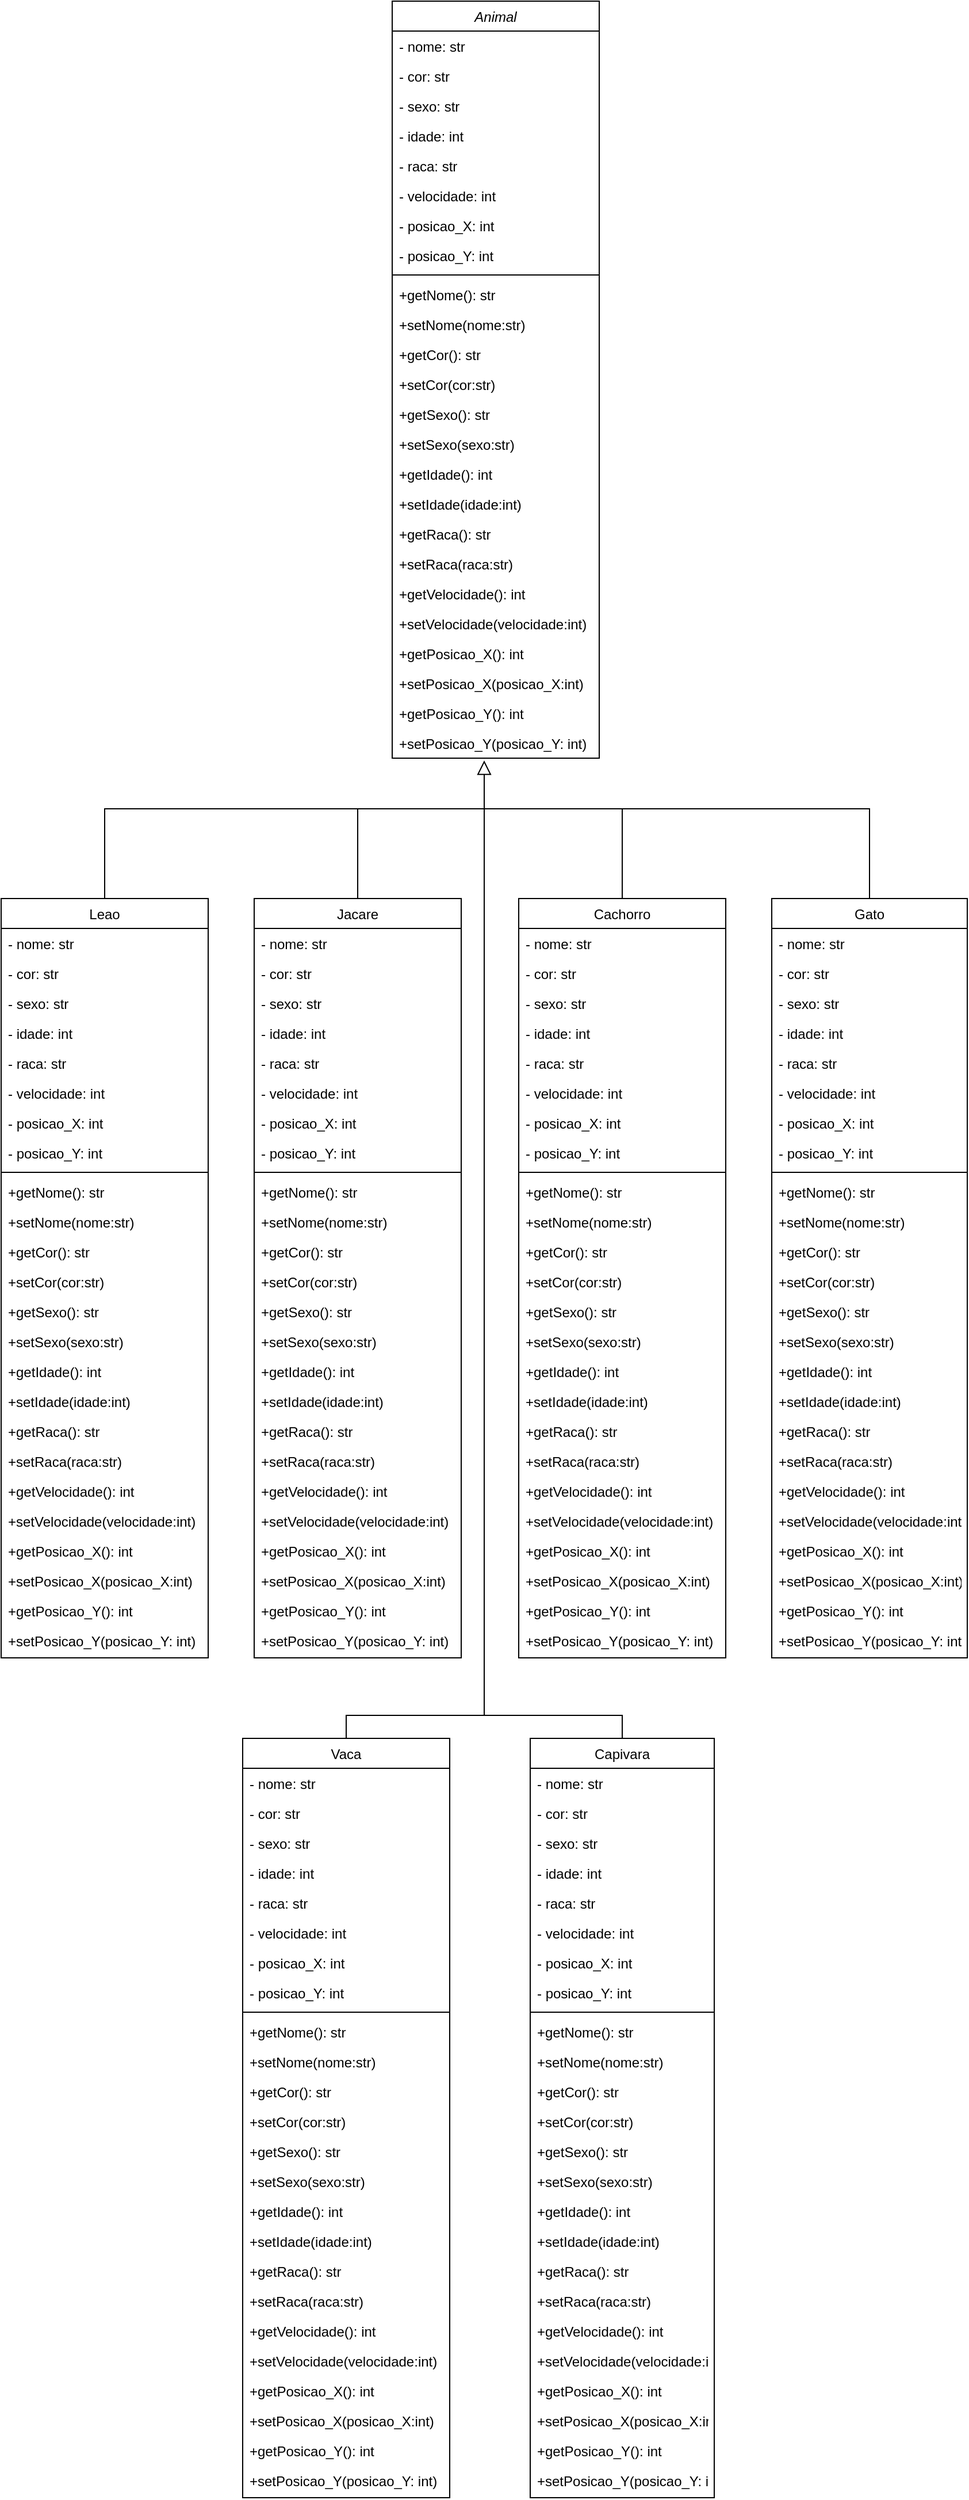 <mxfile version="21.6.2" type="github">
  <diagram id="C5RBs43oDa-KdzZeNtuy" name="Page-1">
    <mxGraphModel dx="1120" dy="480" grid="1" gridSize="10" guides="1" tooltips="1" connect="1" arrows="1" fold="1" page="1" pageScale="1" pageWidth="827" pageHeight="1169" math="0" shadow="0">
      <root>
        <mxCell id="WIyWlLk6GJQsqaUBKTNV-0" />
        <mxCell id="WIyWlLk6GJQsqaUBKTNV-1" parent="WIyWlLk6GJQsqaUBKTNV-0" />
        <mxCell id="zkfFHV4jXpPFQw0GAbJ--0" value="Animal" style="swimlane;fontStyle=2;align=center;verticalAlign=top;childLayout=stackLayout;horizontal=1;startSize=26;horizontalStack=0;resizeParent=1;resizeLast=0;collapsible=1;marginBottom=0;rounded=0;shadow=0;strokeWidth=1;" parent="WIyWlLk6GJQsqaUBKTNV-1" vertex="1">
          <mxGeometry x="340" width="180" height="658" as="geometry">
            <mxRectangle x="230" y="140" width="160" height="26" as="alternateBounds" />
          </mxGeometry>
        </mxCell>
        <mxCell id="zkfFHV4jXpPFQw0GAbJ--1" value="- nome: str" style="text;align=left;verticalAlign=top;spacingLeft=4;spacingRight=4;overflow=hidden;rotatable=0;points=[[0,0.5],[1,0.5]];portConstraint=eastwest;" parent="zkfFHV4jXpPFQw0GAbJ--0" vertex="1">
          <mxGeometry y="26" width="180" height="26" as="geometry" />
        </mxCell>
        <mxCell id="zkfFHV4jXpPFQw0GAbJ--2" value="- cor: str" style="text;align=left;verticalAlign=top;spacingLeft=4;spacingRight=4;overflow=hidden;rotatable=0;points=[[0,0.5],[1,0.5]];portConstraint=eastwest;rounded=0;shadow=0;html=0;" parent="zkfFHV4jXpPFQw0GAbJ--0" vertex="1">
          <mxGeometry y="52" width="180" height="26" as="geometry" />
        </mxCell>
        <mxCell id="zkfFHV4jXpPFQw0GAbJ--3" value="- sexo: str" style="text;align=left;verticalAlign=top;spacingLeft=4;spacingRight=4;overflow=hidden;rotatable=0;points=[[0,0.5],[1,0.5]];portConstraint=eastwest;rounded=0;shadow=0;html=0;" parent="zkfFHV4jXpPFQw0GAbJ--0" vertex="1">
          <mxGeometry y="78" width="180" height="26" as="geometry" />
        </mxCell>
        <mxCell id="RF_AJQ6EMzwYOpVR3KE0-16" value="- idade: int" style="text;align=left;verticalAlign=top;spacingLeft=4;spacingRight=4;overflow=hidden;rotatable=0;points=[[0,0.5],[1,0.5]];portConstraint=eastwest;rounded=0;shadow=0;html=0;" parent="zkfFHV4jXpPFQw0GAbJ--0" vertex="1">
          <mxGeometry y="104" width="180" height="26" as="geometry" />
        </mxCell>
        <mxCell id="RF_AJQ6EMzwYOpVR3KE0-17" value="- raca: str" style="text;align=left;verticalAlign=top;spacingLeft=4;spacingRight=4;overflow=hidden;rotatable=0;points=[[0,0.5],[1,0.5]];portConstraint=eastwest;rounded=0;shadow=0;html=0;" parent="zkfFHV4jXpPFQw0GAbJ--0" vertex="1">
          <mxGeometry y="130" width="180" height="26" as="geometry" />
        </mxCell>
        <mxCell id="8hba9Ef_z9dX6hgJPqdw-9" value="- velocidade: int" style="text;align=left;verticalAlign=top;spacingLeft=4;spacingRight=4;overflow=hidden;rotatable=0;points=[[0,0.5],[1,0.5]];portConstraint=eastwest;rounded=0;shadow=0;html=0;" parent="zkfFHV4jXpPFQw0GAbJ--0" vertex="1">
          <mxGeometry y="156" width="180" height="26" as="geometry" />
        </mxCell>
        <mxCell id="RF_AJQ6EMzwYOpVR3KE0-19" value="- posicao_X: int" style="text;align=left;verticalAlign=top;spacingLeft=4;spacingRight=4;overflow=hidden;rotatable=0;points=[[0,0.5],[1,0.5]];portConstraint=eastwest;rounded=0;shadow=0;html=0;" parent="zkfFHV4jXpPFQw0GAbJ--0" vertex="1">
          <mxGeometry y="182" width="180" height="26" as="geometry" />
        </mxCell>
        <mxCell id="RF_AJQ6EMzwYOpVR3KE0-18" value="- posicao_Y: int" style="text;align=left;verticalAlign=top;spacingLeft=4;spacingRight=4;overflow=hidden;rotatable=0;points=[[0,0.5],[1,0.5]];portConstraint=eastwest;rounded=0;shadow=0;html=0;" parent="zkfFHV4jXpPFQw0GAbJ--0" vertex="1">
          <mxGeometry y="208" width="180" height="26" as="geometry" />
        </mxCell>
        <mxCell id="zkfFHV4jXpPFQw0GAbJ--4" value="" style="line;html=1;strokeWidth=1;align=left;verticalAlign=middle;spacingTop=-1;spacingLeft=3;spacingRight=3;rotatable=0;labelPosition=right;points=[];portConstraint=eastwest;" parent="zkfFHV4jXpPFQw0GAbJ--0" vertex="1">
          <mxGeometry y="234" width="180" height="8" as="geometry" />
        </mxCell>
        <mxCell id="RF_AJQ6EMzwYOpVR3KE0-12" value="+getNome(): str" style="text;align=left;verticalAlign=top;spacingLeft=4;spacingRight=4;overflow=hidden;rotatable=0;points=[[0,0.5],[1,0.5]];portConstraint=eastwest;" parent="zkfFHV4jXpPFQw0GAbJ--0" vertex="1">
          <mxGeometry y="242" width="180" height="26" as="geometry" />
        </mxCell>
        <mxCell id="RF_AJQ6EMzwYOpVR3KE0-20" value="+setNome(nome:str)" style="text;align=left;verticalAlign=top;spacingLeft=4;spacingRight=4;overflow=hidden;rotatable=0;points=[[0,0.5],[1,0.5]];portConstraint=eastwest;" parent="zkfFHV4jXpPFQw0GAbJ--0" vertex="1">
          <mxGeometry y="268" width="180" height="26" as="geometry" />
        </mxCell>
        <mxCell id="RF_AJQ6EMzwYOpVR3KE0-23" value="+getCor(): str" style="text;align=left;verticalAlign=top;spacingLeft=4;spacingRight=4;overflow=hidden;rotatable=0;points=[[0,0.5],[1,0.5]];portConstraint=eastwest;rounded=0;shadow=0;html=0;" parent="zkfFHV4jXpPFQw0GAbJ--0" vertex="1">
          <mxGeometry y="294" width="180" height="26" as="geometry" />
        </mxCell>
        <mxCell id="RF_AJQ6EMzwYOpVR3KE0-13" value="+setCor(cor:str)" style="text;align=left;verticalAlign=top;spacingLeft=4;spacingRight=4;overflow=hidden;rotatable=0;points=[[0,0.5],[1,0.5]];portConstraint=eastwest;rounded=0;shadow=0;html=0;" parent="zkfFHV4jXpPFQw0GAbJ--0" vertex="1">
          <mxGeometry y="320" width="180" height="26" as="geometry" />
        </mxCell>
        <mxCell id="RF_AJQ6EMzwYOpVR3KE0-22" value="+getSexo(): str" style="text;align=left;verticalAlign=top;spacingLeft=4;spacingRight=4;overflow=hidden;rotatable=0;points=[[0,0.5],[1,0.5]];portConstraint=eastwest;rounded=0;shadow=0;html=0;" parent="zkfFHV4jXpPFQw0GAbJ--0" vertex="1">
          <mxGeometry y="346" width="180" height="26" as="geometry" />
        </mxCell>
        <mxCell id="RF_AJQ6EMzwYOpVR3KE0-14" value="+setSexo(sexo:str)" style="text;align=left;verticalAlign=top;spacingLeft=4;spacingRight=4;overflow=hidden;rotatable=0;points=[[0,0.5],[1,0.5]];portConstraint=eastwest;rounded=0;shadow=0;html=0;" parent="zkfFHV4jXpPFQw0GAbJ--0" vertex="1">
          <mxGeometry y="372" width="180" height="26" as="geometry" />
        </mxCell>
        <mxCell id="RF_AJQ6EMzwYOpVR3KE0-15" value="+getIdade(): int" style="text;align=left;verticalAlign=top;spacingLeft=4;spacingRight=4;overflow=hidden;rotatable=0;points=[[0,0.5],[1,0.5]];portConstraint=eastwest;rounded=0;shadow=0;html=0;" parent="zkfFHV4jXpPFQw0GAbJ--0" vertex="1">
          <mxGeometry y="398" width="180" height="26" as="geometry" />
        </mxCell>
        <mxCell id="RF_AJQ6EMzwYOpVR3KE0-21" value="+setIdade(idade:int)" style="text;align=left;verticalAlign=top;spacingLeft=4;spacingRight=4;overflow=hidden;rotatable=0;points=[[0,0.5],[1,0.5]];portConstraint=eastwest;rounded=0;shadow=0;html=0;" parent="zkfFHV4jXpPFQw0GAbJ--0" vertex="1">
          <mxGeometry y="424" width="180" height="26" as="geometry" />
        </mxCell>
        <mxCell id="RF_AJQ6EMzwYOpVR3KE0-24" value="+getRaca(): str" style="text;align=left;verticalAlign=top;spacingLeft=4;spacingRight=4;overflow=hidden;rotatable=0;points=[[0,0.5],[1,0.5]];portConstraint=eastwest;rounded=0;shadow=0;html=0;" parent="zkfFHV4jXpPFQw0GAbJ--0" vertex="1">
          <mxGeometry y="450" width="180" height="26" as="geometry" />
        </mxCell>
        <mxCell id="8hba9Ef_z9dX6hgJPqdw-18" value="+setRaca(raca:str)" style="text;align=left;verticalAlign=top;spacingLeft=4;spacingRight=4;overflow=hidden;rotatable=0;points=[[0,0.5],[1,0.5]];portConstraint=eastwest;rounded=0;shadow=0;html=0;" parent="zkfFHV4jXpPFQw0GAbJ--0" vertex="1">
          <mxGeometry y="476" width="180" height="26" as="geometry" />
        </mxCell>
        <mxCell id="8hba9Ef_z9dX6hgJPqdw-19" value="+getVelocidade(): int" style="text;align=left;verticalAlign=top;spacingLeft=4;spacingRight=4;overflow=hidden;rotatable=0;points=[[0,0.5],[1,0.5]];portConstraint=eastwest;rounded=0;shadow=0;html=0;" parent="zkfFHV4jXpPFQw0GAbJ--0" vertex="1">
          <mxGeometry y="502" width="180" height="26" as="geometry" />
        </mxCell>
        <mxCell id="RF_AJQ6EMzwYOpVR3KE0-25" value="+setVelocidade(velocidade:int)" style="text;align=left;verticalAlign=top;spacingLeft=4;spacingRight=4;overflow=hidden;rotatable=0;points=[[0,0.5],[1,0.5]];portConstraint=eastwest;rounded=0;shadow=0;html=0;" parent="zkfFHV4jXpPFQw0GAbJ--0" vertex="1">
          <mxGeometry y="528" width="180" height="26" as="geometry" />
        </mxCell>
        <mxCell id="8hba9Ef_z9dX6hgJPqdw-20" value="+getPosicao_X(): int" style="text;align=left;verticalAlign=top;spacingLeft=4;spacingRight=4;overflow=hidden;rotatable=0;points=[[0,0.5],[1,0.5]];portConstraint=eastwest;rounded=0;shadow=0;html=0;" parent="zkfFHV4jXpPFQw0GAbJ--0" vertex="1">
          <mxGeometry y="554" width="180" height="26" as="geometry" />
        </mxCell>
        <mxCell id="RF_AJQ6EMzwYOpVR3KE0-26" value="+setPosicao_X(posicao_X:int)" style="text;align=left;verticalAlign=top;spacingLeft=4;spacingRight=4;overflow=hidden;rotatable=0;points=[[0,0.5],[1,0.5]];portConstraint=eastwest;rounded=0;shadow=0;html=0;" parent="zkfFHV4jXpPFQw0GAbJ--0" vertex="1">
          <mxGeometry y="580" width="180" height="26" as="geometry" />
        </mxCell>
        <mxCell id="8hba9Ef_z9dX6hgJPqdw-21" value="+getPosicao_Y(): int" style="text;align=left;verticalAlign=top;spacingLeft=4;spacingRight=4;overflow=hidden;rotatable=0;points=[[0,0.5],[1,0.5]];portConstraint=eastwest;rounded=0;shadow=0;html=0;" parent="zkfFHV4jXpPFQw0GAbJ--0" vertex="1">
          <mxGeometry y="606" width="180" height="26" as="geometry" />
        </mxCell>
        <mxCell id="RF_AJQ6EMzwYOpVR3KE0-27" value="+setPosicao_Y(posicao_Y: int)" style="text;align=left;verticalAlign=top;spacingLeft=4;spacingRight=4;overflow=hidden;rotatable=0;points=[[0,0.5],[1,0.5]];portConstraint=eastwest;rounded=0;shadow=0;html=0;" parent="zkfFHV4jXpPFQw0GAbJ--0" vertex="1">
          <mxGeometry y="632" width="180" height="26" as="geometry" />
        </mxCell>
        <mxCell id="zkfFHV4jXpPFQw0GAbJ--6" value="Leao" style="swimlane;fontStyle=0;align=center;verticalAlign=top;childLayout=stackLayout;horizontal=1;startSize=26;horizontalStack=0;resizeParent=1;resizeLast=0;collapsible=1;marginBottom=0;rounded=0;shadow=0;strokeWidth=1;" parent="WIyWlLk6GJQsqaUBKTNV-1" vertex="1">
          <mxGeometry y="780" width="180" height="660" as="geometry">
            <mxRectangle x="130" y="380" width="160" height="26" as="alternateBounds" />
          </mxGeometry>
        </mxCell>
        <mxCell id="lZpsMc0NEOvxlDJmYcq8-24" value="- nome: str" style="text;align=left;verticalAlign=top;spacingLeft=4;spacingRight=4;overflow=hidden;rotatable=0;points=[[0,0.5],[1,0.5]];portConstraint=eastwest;" vertex="1" parent="zkfFHV4jXpPFQw0GAbJ--6">
          <mxGeometry y="26" width="180" height="26" as="geometry" />
        </mxCell>
        <mxCell id="lZpsMc0NEOvxlDJmYcq8-0" value="- cor: str" style="text;align=left;verticalAlign=top;spacingLeft=4;spacingRight=4;overflow=hidden;rotatable=0;points=[[0,0.5],[1,0.5]];portConstraint=eastwest;rounded=0;shadow=0;html=0;" vertex="1" parent="zkfFHV4jXpPFQw0GAbJ--6">
          <mxGeometry y="52" width="180" height="26" as="geometry" />
        </mxCell>
        <mxCell id="lZpsMc0NEOvxlDJmYcq8-1" value="- sexo: str" style="text;align=left;verticalAlign=top;spacingLeft=4;spacingRight=4;overflow=hidden;rotatable=0;points=[[0,0.5],[1,0.5]];portConstraint=eastwest;rounded=0;shadow=0;html=0;" vertex="1" parent="zkfFHV4jXpPFQw0GAbJ--6">
          <mxGeometry y="78" width="180" height="26" as="geometry" />
        </mxCell>
        <mxCell id="lZpsMc0NEOvxlDJmYcq8-2" value="- idade: int" style="text;align=left;verticalAlign=top;spacingLeft=4;spacingRight=4;overflow=hidden;rotatable=0;points=[[0,0.5],[1,0.5]];portConstraint=eastwest;rounded=0;shadow=0;html=0;" vertex="1" parent="zkfFHV4jXpPFQw0GAbJ--6">
          <mxGeometry y="104" width="180" height="26" as="geometry" />
        </mxCell>
        <mxCell id="lZpsMc0NEOvxlDJmYcq8-3" value="- raca: str" style="text;align=left;verticalAlign=top;spacingLeft=4;spacingRight=4;overflow=hidden;rotatable=0;points=[[0,0.5],[1,0.5]];portConstraint=eastwest;rounded=0;shadow=0;html=0;" vertex="1" parent="zkfFHV4jXpPFQw0GAbJ--6">
          <mxGeometry y="130" width="180" height="26" as="geometry" />
        </mxCell>
        <mxCell id="lZpsMc0NEOvxlDJmYcq8-4" value="- velocidade: int" style="text;align=left;verticalAlign=top;spacingLeft=4;spacingRight=4;overflow=hidden;rotatable=0;points=[[0,0.5],[1,0.5]];portConstraint=eastwest;rounded=0;shadow=0;html=0;" vertex="1" parent="zkfFHV4jXpPFQw0GAbJ--6">
          <mxGeometry y="156" width="180" height="26" as="geometry" />
        </mxCell>
        <mxCell id="lZpsMc0NEOvxlDJmYcq8-5" value="- posicao_X: int" style="text;align=left;verticalAlign=top;spacingLeft=4;spacingRight=4;overflow=hidden;rotatable=0;points=[[0,0.5],[1,0.5]];portConstraint=eastwest;rounded=0;shadow=0;html=0;" vertex="1" parent="zkfFHV4jXpPFQw0GAbJ--6">
          <mxGeometry y="182" width="180" height="26" as="geometry" />
        </mxCell>
        <mxCell id="lZpsMc0NEOvxlDJmYcq8-6" value="- posicao_Y: int" style="text;align=left;verticalAlign=top;spacingLeft=4;spacingRight=4;overflow=hidden;rotatable=0;points=[[0,0.5],[1,0.5]];portConstraint=eastwest;rounded=0;shadow=0;html=0;" vertex="1" parent="zkfFHV4jXpPFQw0GAbJ--6">
          <mxGeometry y="208" width="180" height="26" as="geometry" />
        </mxCell>
        <mxCell id="lZpsMc0NEOvxlDJmYcq8-7" value="" style="line;html=1;strokeWidth=1;align=left;verticalAlign=middle;spacingTop=-1;spacingLeft=3;spacingRight=3;rotatable=0;labelPosition=right;points=[];portConstraint=eastwest;" vertex="1" parent="zkfFHV4jXpPFQw0GAbJ--6">
          <mxGeometry y="234" width="180" height="8" as="geometry" />
        </mxCell>
        <mxCell id="lZpsMc0NEOvxlDJmYcq8-8" value="+getNome(): str" style="text;align=left;verticalAlign=top;spacingLeft=4;spacingRight=4;overflow=hidden;rotatable=0;points=[[0,0.5],[1,0.5]];portConstraint=eastwest;" vertex="1" parent="zkfFHV4jXpPFQw0GAbJ--6">
          <mxGeometry y="242" width="180" height="26" as="geometry" />
        </mxCell>
        <mxCell id="lZpsMc0NEOvxlDJmYcq8-9" value="+setNome(nome:str)" style="text;align=left;verticalAlign=top;spacingLeft=4;spacingRight=4;overflow=hidden;rotatable=0;points=[[0,0.5],[1,0.5]];portConstraint=eastwest;" vertex="1" parent="zkfFHV4jXpPFQw0GAbJ--6">
          <mxGeometry y="268" width="180" height="26" as="geometry" />
        </mxCell>
        <mxCell id="lZpsMc0NEOvxlDJmYcq8-10" value="+getCor(): str" style="text;align=left;verticalAlign=top;spacingLeft=4;spacingRight=4;overflow=hidden;rotatable=0;points=[[0,0.5],[1,0.5]];portConstraint=eastwest;rounded=0;shadow=0;html=0;" vertex="1" parent="zkfFHV4jXpPFQw0GAbJ--6">
          <mxGeometry y="294" width="180" height="26" as="geometry" />
        </mxCell>
        <mxCell id="lZpsMc0NEOvxlDJmYcq8-11" value="+setCor(cor:str)" style="text;align=left;verticalAlign=top;spacingLeft=4;spacingRight=4;overflow=hidden;rotatable=0;points=[[0,0.5],[1,0.5]];portConstraint=eastwest;rounded=0;shadow=0;html=0;" vertex="1" parent="zkfFHV4jXpPFQw0GAbJ--6">
          <mxGeometry y="320" width="180" height="26" as="geometry" />
        </mxCell>
        <mxCell id="lZpsMc0NEOvxlDJmYcq8-12" value="+getSexo(): str" style="text;align=left;verticalAlign=top;spacingLeft=4;spacingRight=4;overflow=hidden;rotatable=0;points=[[0,0.5],[1,0.5]];portConstraint=eastwest;rounded=0;shadow=0;html=0;" vertex="1" parent="zkfFHV4jXpPFQw0GAbJ--6">
          <mxGeometry y="346" width="180" height="26" as="geometry" />
        </mxCell>
        <mxCell id="lZpsMc0NEOvxlDJmYcq8-13" value="+setSexo(sexo:str)" style="text;align=left;verticalAlign=top;spacingLeft=4;spacingRight=4;overflow=hidden;rotatable=0;points=[[0,0.5],[1,0.5]];portConstraint=eastwest;rounded=0;shadow=0;html=0;" vertex="1" parent="zkfFHV4jXpPFQw0GAbJ--6">
          <mxGeometry y="372" width="180" height="26" as="geometry" />
        </mxCell>
        <mxCell id="lZpsMc0NEOvxlDJmYcq8-14" value="+getIdade(): int" style="text;align=left;verticalAlign=top;spacingLeft=4;spacingRight=4;overflow=hidden;rotatable=0;points=[[0,0.5],[1,0.5]];portConstraint=eastwest;rounded=0;shadow=0;html=0;" vertex="1" parent="zkfFHV4jXpPFQw0GAbJ--6">
          <mxGeometry y="398" width="180" height="26" as="geometry" />
        </mxCell>
        <mxCell id="lZpsMc0NEOvxlDJmYcq8-15" value="+setIdade(idade:int)" style="text;align=left;verticalAlign=top;spacingLeft=4;spacingRight=4;overflow=hidden;rotatable=0;points=[[0,0.5],[1,0.5]];portConstraint=eastwest;rounded=0;shadow=0;html=0;" vertex="1" parent="zkfFHV4jXpPFQw0GAbJ--6">
          <mxGeometry y="424" width="180" height="26" as="geometry" />
        </mxCell>
        <mxCell id="lZpsMc0NEOvxlDJmYcq8-16" value="+getRaca(): str" style="text;align=left;verticalAlign=top;spacingLeft=4;spacingRight=4;overflow=hidden;rotatable=0;points=[[0,0.5],[1,0.5]];portConstraint=eastwest;rounded=0;shadow=0;html=0;" vertex="1" parent="zkfFHV4jXpPFQw0GAbJ--6">
          <mxGeometry y="450" width="180" height="26" as="geometry" />
        </mxCell>
        <mxCell id="lZpsMc0NEOvxlDJmYcq8-17" value="+setRaca(raca:str)" style="text;align=left;verticalAlign=top;spacingLeft=4;spacingRight=4;overflow=hidden;rotatable=0;points=[[0,0.5],[1,0.5]];portConstraint=eastwest;rounded=0;shadow=0;html=0;" vertex="1" parent="zkfFHV4jXpPFQw0GAbJ--6">
          <mxGeometry y="476" width="180" height="26" as="geometry" />
        </mxCell>
        <mxCell id="lZpsMc0NEOvxlDJmYcq8-18" value="+getVelocidade(): int" style="text;align=left;verticalAlign=top;spacingLeft=4;spacingRight=4;overflow=hidden;rotatable=0;points=[[0,0.5],[1,0.5]];portConstraint=eastwest;rounded=0;shadow=0;html=0;" vertex="1" parent="zkfFHV4jXpPFQw0GAbJ--6">
          <mxGeometry y="502" width="180" height="26" as="geometry" />
        </mxCell>
        <mxCell id="lZpsMc0NEOvxlDJmYcq8-19" value="+setVelocidade(velocidade:int)" style="text;align=left;verticalAlign=top;spacingLeft=4;spacingRight=4;overflow=hidden;rotatable=0;points=[[0,0.5],[1,0.5]];portConstraint=eastwest;rounded=0;shadow=0;html=0;" vertex="1" parent="zkfFHV4jXpPFQw0GAbJ--6">
          <mxGeometry y="528" width="180" height="26" as="geometry" />
        </mxCell>
        <mxCell id="lZpsMc0NEOvxlDJmYcq8-20" value="+getPosicao_X(): int" style="text;align=left;verticalAlign=top;spacingLeft=4;spacingRight=4;overflow=hidden;rotatable=0;points=[[0,0.5],[1,0.5]];portConstraint=eastwest;rounded=0;shadow=0;html=0;" vertex="1" parent="zkfFHV4jXpPFQw0GAbJ--6">
          <mxGeometry y="554" width="180" height="26" as="geometry" />
        </mxCell>
        <mxCell id="lZpsMc0NEOvxlDJmYcq8-21" value="+setPosicao_X(posicao_X:int)" style="text;align=left;verticalAlign=top;spacingLeft=4;spacingRight=4;overflow=hidden;rotatable=0;points=[[0,0.5],[1,0.5]];portConstraint=eastwest;rounded=0;shadow=0;html=0;" vertex="1" parent="zkfFHV4jXpPFQw0GAbJ--6">
          <mxGeometry y="580" width="180" height="26" as="geometry" />
        </mxCell>
        <mxCell id="lZpsMc0NEOvxlDJmYcq8-22" value="+getPosicao_Y(): int" style="text;align=left;verticalAlign=top;spacingLeft=4;spacingRight=4;overflow=hidden;rotatable=0;points=[[0,0.5],[1,0.5]];portConstraint=eastwest;rounded=0;shadow=0;html=0;" vertex="1" parent="zkfFHV4jXpPFQw0GAbJ--6">
          <mxGeometry y="606" width="180" height="26" as="geometry" />
        </mxCell>
        <mxCell id="lZpsMc0NEOvxlDJmYcq8-23" value="+setPosicao_Y(posicao_Y: int)" style="text;align=left;verticalAlign=top;spacingLeft=4;spacingRight=4;overflow=hidden;rotatable=0;points=[[0,0.5],[1,0.5]];portConstraint=eastwest;rounded=0;shadow=0;html=0;" vertex="1" parent="zkfFHV4jXpPFQw0GAbJ--6">
          <mxGeometry y="632" width="180" height="26" as="geometry" />
        </mxCell>
        <mxCell id="zkfFHV4jXpPFQw0GAbJ--12" value="" style="endArrow=block;endSize=10;endFill=0;shadow=0;strokeWidth=1;rounded=0;edgeStyle=elbowEdgeStyle;elbow=vertical;" parent="WIyWlLk6GJQsqaUBKTNV-1" source="zkfFHV4jXpPFQw0GAbJ--6" edge="1">
          <mxGeometry width="160" relative="1" as="geometry">
            <mxPoint x="200" y="585" as="sourcePoint" />
            <mxPoint x="420" y="660" as="targetPoint" />
            <Array as="points">
              <mxPoint x="250" y="702" />
            </Array>
          </mxGeometry>
        </mxCell>
        <mxCell id="RF_AJQ6EMzwYOpVR3KE0-7" style="edgeStyle=orthogonalEdgeStyle;rounded=0;orthogonalLoop=1;jettySize=auto;html=1;exitX=0.5;exitY=0;exitDx=0;exitDy=0;endArrow=none;endFill=0;" parent="WIyWlLk6GJQsqaUBKTNV-1" source="zkfFHV4jXpPFQw0GAbJ--13" edge="1">
          <mxGeometry relative="1" as="geometry">
            <mxPoint x="310" y="702" as="targetPoint" />
          </mxGeometry>
        </mxCell>
        <mxCell id="zkfFHV4jXpPFQw0GAbJ--13" value="Jacare" style="swimlane;fontStyle=0;align=center;verticalAlign=top;childLayout=stackLayout;horizontal=1;startSize=26;horizontalStack=0;resizeParent=1;resizeLast=0;collapsible=1;marginBottom=0;rounded=0;shadow=0;strokeWidth=1;" parent="WIyWlLk6GJQsqaUBKTNV-1" vertex="1">
          <mxGeometry x="220" y="780" width="180" height="660" as="geometry">
            <mxRectangle x="340" y="380" width="170" height="26" as="alternateBounds" />
          </mxGeometry>
        </mxCell>
        <mxCell id="lZpsMc0NEOvxlDJmYcq8-25" value="- nome: str" style="text;align=left;verticalAlign=top;spacingLeft=4;spacingRight=4;overflow=hidden;rotatable=0;points=[[0,0.5],[1,0.5]];portConstraint=eastwest;" vertex="1" parent="zkfFHV4jXpPFQw0GAbJ--13">
          <mxGeometry y="26" width="180" height="26" as="geometry" />
        </mxCell>
        <mxCell id="lZpsMc0NEOvxlDJmYcq8-26" value="- cor: str" style="text;align=left;verticalAlign=top;spacingLeft=4;spacingRight=4;overflow=hidden;rotatable=0;points=[[0,0.5],[1,0.5]];portConstraint=eastwest;rounded=0;shadow=0;html=0;" vertex="1" parent="zkfFHV4jXpPFQw0GAbJ--13">
          <mxGeometry y="52" width="180" height="26" as="geometry" />
        </mxCell>
        <mxCell id="lZpsMc0NEOvxlDJmYcq8-27" value="- sexo: str" style="text;align=left;verticalAlign=top;spacingLeft=4;spacingRight=4;overflow=hidden;rotatable=0;points=[[0,0.5],[1,0.5]];portConstraint=eastwest;rounded=0;shadow=0;html=0;" vertex="1" parent="zkfFHV4jXpPFQw0GAbJ--13">
          <mxGeometry y="78" width="180" height="26" as="geometry" />
        </mxCell>
        <mxCell id="lZpsMc0NEOvxlDJmYcq8-28" value="- idade: int" style="text;align=left;verticalAlign=top;spacingLeft=4;spacingRight=4;overflow=hidden;rotatable=0;points=[[0,0.5],[1,0.5]];portConstraint=eastwest;rounded=0;shadow=0;html=0;" vertex="1" parent="zkfFHV4jXpPFQw0GAbJ--13">
          <mxGeometry y="104" width="180" height="26" as="geometry" />
        </mxCell>
        <mxCell id="lZpsMc0NEOvxlDJmYcq8-29" value="- raca: str" style="text;align=left;verticalAlign=top;spacingLeft=4;spacingRight=4;overflow=hidden;rotatable=0;points=[[0,0.5],[1,0.5]];portConstraint=eastwest;rounded=0;shadow=0;html=0;" vertex="1" parent="zkfFHV4jXpPFQw0GAbJ--13">
          <mxGeometry y="130" width="180" height="26" as="geometry" />
        </mxCell>
        <mxCell id="lZpsMc0NEOvxlDJmYcq8-30" value="- velocidade: int" style="text;align=left;verticalAlign=top;spacingLeft=4;spacingRight=4;overflow=hidden;rotatable=0;points=[[0,0.5],[1,0.5]];portConstraint=eastwest;rounded=0;shadow=0;html=0;" vertex="1" parent="zkfFHV4jXpPFQw0GAbJ--13">
          <mxGeometry y="156" width="180" height="26" as="geometry" />
        </mxCell>
        <mxCell id="lZpsMc0NEOvxlDJmYcq8-31" value="- posicao_X: int" style="text;align=left;verticalAlign=top;spacingLeft=4;spacingRight=4;overflow=hidden;rotatable=0;points=[[0,0.5],[1,0.5]];portConstraint=eastwest;rounded=0;shadow=0;html=0;" vertex="1" parent="zkfFHV4jXpPFQw0GAbJ--13">
          <mxGeometry y="182" width="180" height="26" as="geometry" />
        </mxCell>
        <mxCell id="lZpsMc0NEOvxlDJmYcq8-32" value="- posicao_Y: int" style="text;align=left;verticalAlign=top;spacingLeft=4;spacingRight=4;overflow=hidden;rotatable=0;points=[[0,0.5],[1,0.5]];portConstraint=eastwest;rounded=0;shadow=0;html=0;" vertex="1" parent="zkfFHV4jXpPFQw0GAbJ--13">
          <mxGeometry y="208" width="180" height="26" as="geometry" />
        </mxCell>
        <mxCell id="lZpsMc0NEOvxlDJmYcq8-33" value="" style="line;html=1;strokeWidth=1;align=left;verticalAlign=middle;spacingTop=-1;spacingLeft=3;spacingRight=3;rotatable=0;labelPosition=right;points=[];portConstraint=eastwest;" vertex="1" parent="zkfFHV4jXpPFQw0GAbJ--13">
          <mxGeometry y="234" width="180" height="8" as="geometry" />
        </mxCell>
        <mxCell id="lZpsMc0NEOvxlDJmYcq8-34" value="+getNome(): str" style="text;align=left;verticalAlign=top;spacingLeft=4;spacingRight=4;overflow=hidden;rotatable=0;points=[[0,0.5],[1,0.5]];portConstraint=eastwest;" vertex="1" parent="zkfFHV4jXpPFQw0GAbJ--13">
          <mxGeometry y="242" width="180" height="26" as="geometry" />
        </mxCell>
        <mxCell id="lZpsMc0NEOvxlDJmYcq8-142" value="+setNome(nome:str)" style="text;align=left;verticalAlign=top;spacingLeft=4;spacingRight=4;overflow=hidden;rotatable=0;points=[[0,0.5],[1,0.5]];portConstraint=eastwest;" vertex="1" parent="zkfFHV4jXpPFQw0GAbJ--13">
          <mxGeometry y="268" width="180" height="26" as="geometry" />
        </mxCell>
        <mxCell id="lZpsMc0NEOvxlDJmYcq8-143" value="+getCor(): str" style="text;align=left;verticalAlign=top;spacingLeft=4;spacingRight=4;overflow=hidden;rotatable=0;points=[[0,0.5],[1,0.5]];portConstraint=eastwest;rounded=0;shadow=0;html=0;" vertex="1" parent="zkfFHV4jXpPFQw0GAbJ--13">
          <mxGeometry y="294" width="180" height="26" as="geometry" />
        </mxCell>
        <mxCell id="lZpsMc0NEOvxlDJmYcq8-144" value="+setCor(cor:str)" style="text;align=left;verticalAlign=top;spacingLeft=4;spacingRight=4;overflow=hidden;rotatable=0;points=[[0,0.5],[1,0.5]];portConstraint=eastwest;rounded=0;shadow=0;html=0;" vertex="1" parent="zkfFHV4jXpPFQw0GAbJ--13">
          <mxGeometry y="320" width="180" height="26" as="geometry" />
        </mxCell>
        <mxCell id="lZpsMc0NEOvxlDJmYcq8-145" value="+getSexo(): str" style="text;align=left;verticalAlign=top;spacingLeft=4;spacingRight=4;overflow=hidden;rotatable=0;points=[[0,0.5],[1,0.5]];portConstraint=eastwest;rounded=0;shadow=0;html=0;" vertex="1" parent="zkfFHV4jXpPFQw0GAbJ--13">
          <mxGeometry y="346" width="180" height="26" as="geometry" />
        </mxCell>
        <mxCell id="lZpsMc0NEOvxlDJmYcq8-146" value="+setSexo(sexo:str)" style="text;align=left;verticalAlign=top;spacingLeft=4;spacingRight=4;overflow=hidden;rotatable=0;points=[[0,0.5],[1,0.5]];portConstraint=eastwest;rounded=0;shadow=0;html=0;" vertex="1" parent="zkfFHV4jXpPFQw0GAbJ--13">
          <mxGeometry y="372" width="180" height="26" as="geometry" />
        </mxCell>
        <mxCell id="lZpsMc0NEOvxlDJmYcq8-147" value="+getIdade(): int" style="text;align=left;verticalAlign=top;spacingLeft=4;spacingRight=4;overflow=hidden;rotatable=0;points=[[0,0.5],[1,0.5]];portConstraint=eastwest;rounded=0;shadow=0;html=0;" vertex="1" parent="zkfFHV4jXpPFQw0GAbJ--13">
          <mxGeometry y="398" width="180" height="26" as="geometry" />
        </mxCell>
        <mxCell id="lZpsMc0NEOvxlDJmYcq8-148" value="+setIdade(idade:int)" style="text;align=left;verticalAlign=top;spacingLeft=4;spacingRight=4;overflow=hidden;rotatable=0;points=[[0,0.5],[1,0.5]];portConstraint=eastwest;rounded=0;shadow=0;html=0;" vertex="1" parent="zkfFHV4jXpPFQw0GAbJ--13">
          <mxGeometry y="424" width="180" height="26" as="geometry" />
        </mxCell>
        <mxCell id="lZpsMc0NEOvxlDJmYcq8-149" value="+getRaca(): str" style="text;align=left;verticalAlign=top;spacingLeft=4;spacingRight=4;overflow=hidden;rotatable=0;points=[[0,0.5],[1,0.5]];portConstraint=eastwest;rounded=0;shadow=0;html=0;" vertex="1" parent="zkfFHV4jXpPFQw0GAbJ--13">
          <mxGeometry y="450" width="180" height="26" as="geometry" />
        </mxCell>
        <mxCell id="lZpsMc0NEOvxlDJmYcq8-150" value="+setRaca(raca:str)" style="text;align=left;verticalAlign=top;spacingLeft=4;spacingRight=4;overflow=hidden;rotatable=0;points=[[0,0.5],[1,0.5]];portConstraint=eastwest;rounded=0;shadow=0;html=0;" vertex="1" parent="zkfFHV4jXpPFQw0GAbJ--13">
          <mxGeometry y="476" width="180" height="26" as="geometry" />
        </mxCell>
        <mxCell id="lZpsMc0NEOvxlDJmYcq8-151" value="+getVelocidade(): int" style="text;align=left;verticalAlign=top;spacingLeft=4;spacingRight=4;overflow=hidden;rotatable=0;points=[[0,0.5],[1,0.5]];portConstraint=eastwest;rounded=0;shadow=0;html=0;" vertex="1" parent="zkfFHV4jXpPFQw0GAbJ--13">
          <mxGeometry y="502" width="180" height="26" as="geometry" />
        </mxCell>
        <mxCell id="lZpsMc0NEOvxlDJmYcq8-152" value="+setVelocidade(velocidade:int)" style="text;align=left;verticalAlign=top;spacingLeft=4;spacingRight=4;overflow=hidden;rotatable=0;points=[[0,0.5],[1,0.5]];portConstraint=eastwest;rounded=0;shadow=0;html=0;" vertex="1" parent="zkfFHV4jXpPFQw0GAbJ--13">
          <mxGeometry y="528" width="180" height="26" as="geometry" />
        </mxCell>
        <mxCell id="lZpsMc0NEOvxlDJmYcq8-153" value="+getPosicao_X(): int" style="text;align=left;verticalAlign=top;spacingLeft=4;spacingRight=4;overflow=hidden;rotatable=0;points=[[0,0.5],[1,0.5]];portConstraint=eastwest;rounded=0;shadow=0;html=0;" vertex="1" parent="zkfFHV4jXpPFQw0GAbJ--13">
          <mxGeometry y="554" width="180" height="26" as="geometry" />
        </mxCell>
        <mxCell id="lZpsMc0NEOvxlDJmYcq8-154" value="+setPosicao_X(posicao_X:int)" style="text;align=left;verticalAlign=top;spacingLeft=4;spacingRight=4;overflow=hidden;rotatable=0;points=[[0,0.5],[1,0.5]];portConstraint=eastwest;rounded=0;shadow=0;html=0;" vertex="1" parent="zkfFHV4jXpPFQw0GAbJ--13">
          <mxGeometry y="580" width="180" height="26" as="geometry" />
        </mxCell>
        <mxCell id="lZpsMc0NEOvxlDJmYcq8-155" value="+getPosicao_Y(): int" style="text;align=left;verticalAlign=top;spacingLeft=4;spacingRight=4;overflow=hidden;rotatable=0;points=[[0,0.5],[1,0.5]];portConstraint=eastwest;rounded=0;shadow=0;html=0;" vertex="1" parent="zkfFHV4jXpPFQw0GAbJ--13">
          <mxGeometry y="606" width="180" height="26" as="geometry" />
        </mxCell>
        <mxCell id="lZpsMc0NEOvxlDJmYcq8-156" value="+setPosicao_Y(posicao_Y: int)" style="text;align=left;verticalAlign=top;spacingLeft=4;spacingRight=4;overflow=hidden;rotatable=0;points=[[0,0.5],[1,0.5]];portConstraint=eastwest;rounded=0;shadow=0;html=0;" vertex="1" parent="zkfFHV4jXpPFQw0GAbJ--13">
          <mxGeometry y="632" width="180" height="26" as="geometry" />
        </mxCell>
        <mxCell id="RF_AJQ6EMzwYOpVR3KE0-6" style="edgeStyle=orthogonalEdgeStyle;rounded=0;orthogonalLoop=1;jettySize=auto;html=1;exitX=0.5;exitY=0;exitDx=0;exitDy=0;endArrow=none;endFill=0;" parent="WIyWlLk6GJQsqaUBKTNV-1" source="zkfFHV4jXpPFQw0GAbJ--17" edge="1">
          <mxGeometry relative="1" as="geometry">
            <mxPoint x="420" y="672" as="targetPoint" />
            <Array as="points">
              <mxPoint x="747" y="702" />
              <mxPoint x="421" y="702" />
            </Array>
          </mxGeometry>
        </mxCell>
        <mxCell id="zkfFHV4jXpPFQw0GAbJ--17" value="Gato" style="swimlane;fontStyle=0;align=center;verticalAlign=top;childLayout=stackLayout;horizontal=1;startSize=26;horizontalStack=0;resizeParent=1;resizeLast=0;collapsible=1;marginBottom=0;rounded=0;shadow=0;strokeWidth=1;" parent="WIyWlLk6GJQsqaUBKTNV-1" vertex="1">
          <mxGeometry x="670" y="780" width="170" height="660" as="geometry">
            <mxRectangle x="550" y="140" width="160" height="26" as="alternateBounds" />
          </mxGeometry>
        </mxCell>
        <mxCell id="lZpsMc0NEOvxlDJmYcq8-103" value="- nome: str" style="text;align=left;verticalAlign=top;spacingLeft=4;spacingRight=4;overflow=hidden;rotatable=0;points=[[0,0.5],[1,0.5]];portConstraint=eastwest;" vertex="1" parent="zkfFHV4jXpPFQw0GAbJ--17">
          <mxGeometry y="26" width="170" height="26" as="geometry" />
        </mxCell>
        <mxCell id="lZpsMc0NEOvxlDJmYcq8-104" value="- cor: str" style="text;align=left;verticalAlign=top;spacingLeft=4;spacingRight=4;overflow=hidden;rotatable=0;points=[[0,0.5],[1,0.5]];portConstraint=eastwest;rounded=0;shadow=0;html=0;" vertex="1" parent="zkfFHV4jXpPFQw0GAbJ--17">
          <mxGeometry y="52" width="170" height="26" as="geometry" />
        </mxCell>
        <mxCell id="lZpsMc0NEOvxlDJmYcq8-105" value="- sexo: str" style="text;align=left;verticalAlign=top;spacingLeft=4;spacingRight=4;overflow=hidden;rotatable=0;points=[[0,0.5],[1,0.5]];portConstraint=eastwest;rounded=0;shadow=0;html=0;" vertex="1" parent="zkfFHV4jXpPFQw0GAbJ--17">
          <mxGeometry y="78" width="170" height="26" as="geometry" />
        </mxCell>
        <mxCell id="lZpsMc0NEOvxlDJmYcq8-106" value="- idade: int" style="text;align=left;verticalAlign=top;spacingLeft=4;spacingRight=4;overflow=hidden;rotatable=0;points=[[0,0.5],[1,0.5]];portConstraint=eastwest;rounded=0;shadow=0;html=0;" vertex="1" parent="zkfFHV4jXpPFQw0GAbJ--17">
          <mxGeometry y="104" width="170" height="26" as="geometry" />
        </mxCell>
        <mxCell id="lZpsMc0NEOvxlDJmYcq8-107" value="- raca: str" style="text;align=left;verticalAlign=top;spacingLeft=4;spacingRight=4;overflow=hidden;rotatable=0;points=[[0,0.5],[1,0.5]];portConstraint=eastwest;rounded=0;shadow=0;html=0;" vertex="1" parent="zkfFHV4jXpPFQw0GAbJ--17">
          <mxGeometry y="130" width="170" height="26" as="geometry" />
        </mxCell>
        <mxCell id="lZpsMc0NEOvxlDJmYcq8-108" value="- velocidade: int" style="text;align=left;verticalAlign=top;spacingLeft=4;spacingRight=4;overflow=hidden;rotatable=0;points=[[0,0.5],[1,0.5]];portConstraint=eastwest;rounded=0;shadow=0;html=0;" vertex="1" parent="zkfFHV4jXpPFQw0GAbJ--17">
          <mxGeometry y="156" width="170" height="26" as="geometry" />
        </mxCell>
        <mxCell id="lZpsMc0NEOvxlDJmYcq8-109" value="- posicao_X: int" style="text;align=left;verticalAlign=top;spacingLeft=4;spacingRight=4;overflow=hidden;rotatable=0;points=[[0,0.5],[1,0.5]];portConstraint=eastwest;rounded=0;shadow=0;html=0;" vertex="1" parent="zkfFHV4jXpPFQw0GAbJ--17">
          <mxGeometry y="182" width="170" height="26" as="geometry" />
        </mxCell>
        <mxCell id="lZpsMc0NEOvxlDJmYcq8-110" value="- posicao_Y: int" style="text;align=left;verticalAlign=top;spacingLeft=4;spacingRight=4;overflow=hidden;rotatable=0;points=[[0,0.5],[1,0.5]];portConstraint=eastwest;rounded=0;shadow=0;html=0;" vertex="1" parent="zkfFHV4jXpPFQw0GAbJ--17">
          <mxGeometry y="208" width="170" height="26" as="geometry" />
        </mxCell>
        <mxCell id="lZpsMc0NEOvxlDJmYcq8-111" value="" style="line;html=1;strokeWidth=1;align=left;verticalAlign=middle;spacingTop=-1;spacingLeft=3;spacingRight=3;rotatable=0;labelPosition=right;points=[];portConstraint=eastwest;" vertex="1" parent="zkfFHV4jXpPFQw0GAbJ--17">
          <mxGeometry y="234" width="170" height="8" as="geometry" />
        </mxCell>
        <mxCell id="lZpsMc0NEOvxlDJmYcq8-128" value="+getNome(): str" style="text;align=left;verticalAlign=top;spacingLeft=4;spacingRight=4;overflow=hidden;rotatable=0;points=[[0,0.5],[1,0.5]];portConstraint=eastwest;" vertex="1" parent="zkfFHV4jXpPFQw0GAbJ--17">
          <mxGeometry y="242" width="170" height="26" as="geometry" />
        </mxCell>
        <mxCell id="lZpsMc0NEOvxlDJmYcq8-127" value="+setNome(nome:str)" style="text;align=left;verticalAlign=top;spacingLeft=4;spacingRight=4;overflow=hidden;rotatable=0;points=[[0,0.5],[1,0.5]];portConstraint=eastwest;" vertex="1" parent="zkfFHV4jXpPFQw0GAbJ--17">
          <mxGeometry y="268" width="170" height="26" as="geometry" />
        </mxCell>
        <mxCell id="lZpsMc0NEOvxlDJmYcq8-126" value="+getCor(): str" style="text;align=left;verticalAlign=top;spacingLeft=4;spacingRight=4;overflow=hidden;rotatable=0;points=[[0,0.5],[1,0.5]];portConstraint=eastwest;rounded=0;shadow=0;html=0;" vertex="1" parent="zkfFHV4jXpPFQw0GAbJ--17">
          <mxGeometry y="294" width="170" height="26" as="geometry" />
        </mxCell>
        <mxCell id="lZpsMc0NEOvxlDJmYcq8-125" value="+setCor(cor:str)" style="text;align=left;verticalAlign=top;spacingLeft=4;spacingRight=4;overflow=hidden;rotatable=0;points=[[0,0.5],[1,0.5]];portConstraint=eastwest;rounded=0;shadow=0;html=0;" vertex="1" parent="zkfFHV4jXpPFQw0GAbJ--17">
          <mxGeometry y="320" width="170" height="26" as="geometry" />
        </mxCell>
        <mxCell id="lZpsMc0NEOvxlDJmYcq8-124" value="+getSexo(): str" style="text;align=left;verticalAlign=top;spacingLeft=4;spacingRight=4;overflow=hidden;rotatable=0;points=[[0,0.5],[1,0.5]];portConstraint=eastwest;rounded=0;shadow=0;html=0;" vertex="1" parent="zkfFHV4jXpPFQw0GAbJ--17">
          <mxGeometry y="346" width="170" height="26" as="geometry" />
        </mxCell>
        <mxCell id="lZpsMc0NEOvxlDJmYcq8-123" value="+setSexo(sexo:str)" style="text;align=left;verticalAlign=top;spacingLeft=4;spacingRight=4;overflow=hidden;rotatable=0;points=[[0,0.5],[1,0.5]];portConstraint=eastwest;rounded=0;shadow=0;html=0;" vertex="1" parent="zkfFHV4jXpPFQw0GAbJ--17">
          <mxGeometry y="372" width="170" height="26" as="geometry" />
        </mxCell>
        <mxCell id="lZpsMc0NEOvxlDJmYcq8-122" value="+getIdade(): int" style="text;align=left;verticalAlign=top;spacingLeft=4;spacingRight=4;overflow=hidden;rotatable=0;points=[[0,0.5],[1,0.5]];portConstraint=eastwest;rounded=0;shadow=0;html=0;" vertex="1" parent="zkfFHV4jXpPFQw0GAbJ--17">
          <mxGeometry y="398" width="170" height="26" as="geometry" />
        </mxCell>
        <mxCell id="lZpsMc0NEOvxlDJmYcq8-121" value="+setIdade(idade:int)" style="text;align=left;verticalAlign=top;spacingLeft=4;spacingRight=4;overflow=hidden;rotatable=0;points=[[0,0.5],[1,0.5]];portConstraint=eastwest;rounded=0;shadow=0;html=0;" vertex="1" parent="zkfFHV4jXpPFQw0GAbJ--17">
          <mxGeometry y="424" width="170" height="26" as="geometry" />
        </mxCell>
        <mxCell id="lZpsMc0NEOvxlDJmYcq8-120" value="+getRaca(): str" style="text;align=left;verticalAlign=top;spacingLeft=4;spacingRight=4;overflow=hidden;rotatable=0;points=[[0,0.5],[1,0.5]];portConstraint=eastwest;rounded=0;shadow=0;html=0;" vertex="1" parent="zkfFHV4jXpPFQw0GAbJ--17">
          <mxGeometry y="450" width="170" height="26" as="geometry" />
        </mxCell>
        <mxCell id="lZpsMc0NEOvxlDJmYcq8-119" value="+setRaca(raca:str)" style="text;align=left;verticalAlign=top;spacingLeft=4;spacingRight=4;overflow=hidden;rotatable=0;points=[[0,0.5],[1,0.5]];portConstraint=eastwest;rounded=0;shadow=0;html=0;" vertex="1" parent="zkfFHV4jXpPFQw0GAbJ--17">
          <mxGeometry y="476" width="170" height="26" as="geometry" />
        </mxCell>
        <mxCell id="lZpsMc0NEOvxlDJmYcq8-118" value="+getVelocidade(): int" style="text;align=left;verticalAlign=top;spacingLeft=4;spacingRight=4;overflow=hidden;rotatable=0;points=[[0,0.5],[1,0.5]];portConstraint=eastwest;rounded=0;shadow=0;html=0;" vertex="1" parent="zkfFHV4jXpPFQw0GAbJ--17">
          <mxGeometry y="502" width="170" height="26" as="geometry" />
        </mxCell>
        <mxCell id="lZpsMc0NEOvxlDJmYcq8-117" value="+setVelocidade(velocidade:int)" style="text;align=left;verticalAlign=top;spacingLeft=4;spacingRight=4;overflow=hidden;rotatable=0;points=[[0,0.5],[1,0.5]];portConstraint=eastwest;rounded=0;shadow=0;html=0;" vertex="1" parent="zkfFHV4jXpPFQw0GAbJ--17">
          <mxGeometry y="528" width="170" height="26" as="geometry" />
        </mxCell>
        <mxCell id="lZpsMc0NEOvxlDJmYcq8-116" value="+getPosicao_X(): int" style="text;align=left;verticalAlign=top;spacingLeft=4;spacingRight=4;overflow=hidden;rotatable=0;points=[[0,0.5],[1,0.5]];portConstraint=eastwest;rounded=0;shadow=0;html=0;" vertex="1" parent="zkfFHV4jXpPFQw0GAbJ--17">
          <mxGeometry y="554" width="170" height="26" as="geometry" />
        </mxCell>
        <mxCell id="lZpsMc0NEOvxlDJmYcq8-115" value="+setPosicao_X(posicao_X:int)" style="text;align=left;verticalAlign=top;spacingLeft=4;spacingRight=4;overflow=hidden;rotatable=0;points=[[0,0.5],[1,0.5]];portConstraint=eastwest;rounded=0;shadow=0;html=0;" vertex="1" parent="zkfFHV4jXpPFQw0GAbJ--17">
          <mxGeometry y="580" width="170" height="26" as="geometry" />
        </mxCell>
        <mxCell id="lZpsMc0NEOvxlDJmYcq8-114" value="+getPosicao_Y(): int" style="text;align=left;verticalAlign=top;spacingLeft=4;spacingRight=4;overflow=hidden;rotatable=0;points=[[0,0.5],[1,0.5]];portConstraint=eastwest;rounded=0;shadow=0;html=0;" vertex="1" parent="zkfFHV4jXpPFQw0GAbJ--17">
          <mxGeometry y="606" width="170" height="26" as="geometry" />
        </mxCell>
        <mxCell id="lZpsMc0NEOvxlDJmYcq8-113" value="+setPosicao_Y(posicao_Y: int)" style="text;align=left;verticalAlign=top;spacingLeft=4;spacingRight=4;overflow=hidden;rotatable=0;points=[[0,0.5],[1,0.5]];portConstraint=eastwest;rounded=0;shadow=0;html=0;" vertex="1" parent="zkfFHV4jXpPFQw0GAbJ--17">
          <mxGeometry y="632" width="170" height="26" as="geometry" />
        </mxCell>
        <mxCell id="RF_AJQ6EMzwYOpVR3KE0-5" style="edgeStyle=orthogonalEdgeStyle;rounded=0;orthogonalLoop=1;jettySize=auto;html=1;exitX=0.5;exitY=0;exitDx=0;exitDy=0;endArrow=none;endFill=0;" parent="WIyWlLk6GJQsqaUBKTNV-1" source="8hba9Ef_z9dX6hgJPqdw-22" edge="1">
          <mxGeometry relative="1" as="geometry">
            <mxPoint x="540" y="702" as="targetPoint" />
          </mxGeometry>
        </mxCell>
        <mxCell id="8hba9Ef_z9dX6hgJPqdw-22" value="Cachorro" style="swimlane;fontStyle=0;align=center;verticalAlign=top;childLayout=stackLayout;horizontal=1;startSize=26;horizontalStack=0;resizeParent=1;resizeLast=0;collapsible=1;marginBottom=0;rounded=0;shadow=0;strokeWidth=1;" parent="WIyWlLk6GJQsqaUBKTNV-1" vertex="1">
          <mxGeometry x="450" y="780" width="180" height="660" as="geometry">
            <mxRectangle x="340" y="380" width="170" height="26" as="alternateBounds" />
          </mxGeometry>
        </mxCell>
        <mxCell id="lZpsMc0NEOvxlDJmYcq8-77" value="- nome: str" style="text;align=left;verticalAlign=top;spacingLeft=4;spacingRight=4;overflow=hidden;rotatable=0;points=[[0,0.5],[1,0.5]];portConstraint=eastwest;" vertex="1" parent="8hba9Ef_z9dX6hgJPqdw-22">
          <mxGeometry y="26" width="180" height="26" as="geometry" />
        </mxCell>
        <mxCell id="lZpsMc0NEOvxlDJmYcq8-78" value="- cor: str" style="text;align=left;verticalAlign=top;spacingLeft=4;spacingRight=4;overflow=hidden;rotatable=0;points=[[0,0.5],[1,0.5]];portConstraint=eastwest;rounded=0;shadow=0;html=0;" vertex="1" parent="8hba9Ef_z9dX6hgJPqdw-22">
          <mxGeometry y="52" width="180" height="26" as="geometry" />
        </mxCell>
        <mxCell id="lZpsMc0NEOvxlDJmYcq8-79" value="- sexo: str" style="text;align=left;verticalAlign=top;spacingLeft=4;spacingRight=4;overflow=hidden;rotatable=0;points=[[0,0.5],[1,0.5]];portConstraint=eastwest;rounded=0;shadow=0;html=0;" vertex="1" parent="8hba9Ef_z9dX6hgJPqdw-22">
          <mxGeometry y="78" width="180" height="26" as="geometry" />
        </mxCell>
        <mxCell id="lZpsMc0NEOvxlDJmYcq8-80" value="- idade: int" style="text;align=left;verticalAlign=top;spacingLeft=4;spacingRight=4;overflow=hidden;rotatable=0;points=[[0,0.5],[1,0.5]];portConstraint=eastwest;rounded=0;shadow=0;html=0;" vertex="1" parent="8hba9Ef_z9dX6hgJPqdw-22">
          <mxGeometry y="104" width="180" height="26" as="geometry" />
        </mxCell>
        <mxCell id="lZpsMc0NEOvxlDJmYcq8-81" value="- raca: str" style="text;align=left;verticalAlign=top;spacingLeft=4;spacingRight=4;overflow=hidden;rotatable=0;points=[[0,0.5],[1,0.5]];portConstraint=eastwest;rounded=0;shadow=0;html=0;" vertex="1" parent="8hba9Ef_z9dX6hgJPqdw-22">
          <mxGeometry y="130" width="180" height="26" as="geometry" />
        </mxCell>
        <mxCell id="lZpsMc0NEOvxlDJmYcq8-82" value="- velocidade: int" style="text;align=left;verticalAlign=top;spacingLeft=4;spacingRight=4;overflow=hidden;rotatable=0;points=[[0,0.5],[1,0.5]];portConstraint=eastwest;rounded=0;shadow=0;html=0;" vertex="1" parent="8hba9Ef_z9dX6hgJPqdw-22">
          <mxGeometry y="156" width="180" height="26" as="geometry" />
        </mxCell>
        <mxCell id="lZpsMc0NEOvxlDJmYcq8-83" value="- posicao_X: int" style="text;align=left;verticalAlign=top;spacingLeft=4;spacingRight=4;overflow=hidden;rotatable=0;points=[[0,0.5],[1,0.5]];portConstraint=eastwest;rounded=0;shadow=0;html=0;" vertex="1" parent="8hba9Ef_z9dX6hgJPqdw-22">
          <mxGeometry y="182" width="180" height="26" as="geometry" />
        </mxCell>
        <mxCell id="lZpsMc0NEOvxlDJmYcq8-84" value="- posicao_Y: int" style="text;align=left;verticalAlign=top;spacingLeft=4;spacingRight=4;overflow=hidden;rotatable=0;points=[[0,0.5],[1,0.5]];portConstraint=eastwest;rounded=0;shadow=0;html=0;" vertex="1" parent="8hba9Ef_z9dX6hgJPqdw-22">
          <mxGeometry y="208" width="180" height="26" as="geometry" />
        </mxCell>
        <mxCell id="lZpsMc0NEOvxlDJmYcq8-85" value="" style="line;html=1;strokeWidth=1;align=left;verticalAlign=middle;spacingTop=-1;spacingLeft=3;spacingRight=3;rotatable=0;labelPosition=right;points=[];portConstraint=eastwest;" vertex="1" parent="8hba9Ef_z9dX6hgJPqdw-22">
          <mxGeometry y="234" width="180" height="8" as="geometry" />
        </mxCell>
        <mxCell id="lZpsMc0NEOvxlDJmYcq8-102" value="+getNome(): str" style="text;align=left;verticalAlign=top;spacingLeft=4;spacingRight=4;overflow=hidden;rotatable=0;points=[[0,0.5],[1,0.5]];portConstraint=eastwest;" vertex="1" parent="8hba9Ef_z9dX6hgJPqdw-22">
          <mxGeometry y="242" width="180" height="26" as="geometry" />
        </mxCell>
        <mxCell id="lZpsMc0NEOvxlDJmYcq8-101" value="+setNome(nome:str)" style="text;align=left;verticalAlign=top;spacingLeft=4;spacingRight=4;overflow=hidden;rotatable=0;points=[[0,0.5],[1,0.5]];portConstraint=eastwest;" vertex="1" parent="8hba9Ef_z9dX6hgJPqdw-22">
          <mxGeometry y="268" width="180" height="26" as="geometry" />
        </mxCell>
        <mxCell id="lZpsMc0NEOvxlDJmYcq8-100" value="+getCor(): str" style="text;align=left;verticalAlign=top;spacingLeft=4;spacingRight=4;overflow=hidden;rotatable=0;points=[[0,0.5],[1,0.5]];portConstraint=eastwest;rounded=0;shadow=0;html=0;" vertex="1" parent="8hba9Ef_z9dX6hgJPqdw-22">
          <mxGeometry y="294" width="180" height="26" as="geometry" />
        </mxCell>
        <mxCell id="lZpsMc0NEOvxlDJmYcq8-99" value="+setCor(cor:str)" style="text;align=left;verticalAlign=top;spacingLeft=4;spacingRight=4;overflow=hidden;rotatable=0;points=[[0,0.5],[1,0.5]];portConstraint=eastwest;rounded=0;shadow=0;html=0;" vertex="1" parent="8hba9Ef_z9dX6hgJPqdw-22">
          <mxGeometry y="320" width="180" height="26" as="geometry" />
        </mxCell>
        <mxCell id="lZpsMc0NEOvxlDJmYcq8-98" value="+getSexo(): str" style="text;align=left;verticalAlign=top;spacingLeft=4;spacingRight=4;overflow=hidden;rotatable=0;points=[[0,0.5],[1,0.5]];portConstraint=eastwest;rounded=0;shadow=0;html=0;" vertex="1" parent="8hba9Ef_z9dX6hgJPqdw-22">
          <mxGeometry y="346" width="180" height="26" as="geometry" />
        </mxCell>
        <mxCell id="lZpsMc0NEOvxlDJmYcq8-97" value="+setSexo(sexo:str)" style="text;align=left;verticalAlign=top;spacingLeft=4;spacingRight=4;overflow=hidden;rotatable=0;points=[[0,0.5],[1,0.5]];portConstraint=eastwest;rounded=0;shadow=0;html=0;" vertex="1" parent="8hba9Ef_z9dX6hgJPqdw-22">
          <mxGeometry y="372" width="180" height="26" as="geometry" />
        </mxCell>
        <mxCell id="lZpsMc0NEOvxlDJmYcq8-96" value="+getIdade(): int" style="text;align=left;verticalAlign=top;spacingLeft=4;spacingRight=4;overflow=hidden;rotatable=0;points=[[0,0.5],[1,0.5]];portConstraint=eastwest;rounded=0;shadow=0;html=0;" vertex="1" parent="8hba9Ef_z9dX6hgJPqdw-22">
          <mxGeometry y="398" width="180" height="26" as="geometry" />
        </mxCell>
        <mxCell id="lZpsMc0NEOvxlDJmYcq8-95" value="+setIdade(idade:int)" style="text;align=left;verticalAlign=top;spacingLeft=4;spacingRight=4;overflow=hidden;rotatable=0;points=[[0,0.5],[1,0.5]];portConstraint=eastwest;rounded=0;shadow=0;html=0;" vertex="1" parent="8hba9Ef_z9dX6hgJPqdw-22">
          <mxGeometry y="424" width="180" height="26" as="geometry" />
        </mxCell>
        <mxCell id="lZpsMc0NEOvxlDJmYcq8-94" value="+getRaca(): str" style="text;align=left;verticalAlign=top;spacingLeft=4;spacingRight=4;overflow=hidden;rotatable=0;points=[[0,0.5],[1,0.5]];portConstraint=eastwest;rounded=0;shadow=0;html=0;" vertex="1" parent="8hba9Ef_z9dX6hgJPqdw-22">
          <mxGeometry y="450" width="180" height="26" as="geometry" />
        </mxCell>
        <mxCell id="lZpsMc0NEOvxlDJmYcq8-93" value="+setRaca(raca:str)" style="text;align=left;verticalAlign=top;spacingLeft=4;spacingRight=4;overflow=hidden;rotatable=0;points=[[0,0.5],[1,0.5]];portConstraint=eastwest;rounded=0;shadow=0;html=0;" vertex="1" parent="8hba9Ef_z9dX6hgJPqdw-22">
          <mxGeometry y="476" width="180" height="26" as="geometry" />
        </mxCell>
        <mxCell id="lZpsMc0NEOvxlDJmYcq8-92" value="+getVelocidade(): int" style="text;align=left;verticalAlign=top;spacingLeft=4;spacingRight=4;overflow=hidden;rotatable=0;points=[[0,0.5],[1,0.5]];portConstraint=eastwest;rounded=0;shadow=0;html=0;" vertex="1" parent="8hba9Ef_z9dX6hgJPqdw-22">
          <mxGeometry y="502" width="180" height="26" as="geometry" />
        </mxCell>
        <mxCell id="lZpsMc0NEOvxlDJmYcq8-91" value="+setVelocidade(velocidade:int)" style="text;align=left;verticalAlign=top;spacingLeft=4;spacingRight=4;overflow=hidden;rotatable=0;points=[[0,0.5],[1,0.5]];portConstraint=eastwest;rounded=0;shadow=0;html=0;" vertex="1" parent="8hba9Ef_z9dX6hgJPqdw-22">
          <mxGeometry y="528" width="180" height="26" as="geometry" />
        </mxCell>
        <mxCell id="lZpsMc0NEOvxlDJmYcq8-90" value="+getPosicao_X(): int" style="text;align=left;verticalAlign=top;spacingLeft=4;spacingRight=4;overflow=hidden;rotatable=0;points=[[0,0.5],[1,0.5]];portConstraint=eastwest;rounded=0;shadow=0;html=0;" vertex="1" parent="8hba9Ef_z9dX6hgJPqdw-22">
          <mxGeometry y="554" width="180" height="26" as="geometry" />
        </mxCell>
        <mxCell id="lZpsMc0NEOvxlDJmYcq8-89" value="+setPosicao_X(posicao_X:int)" style="text;align=left;verticalAlign=top;spacingLeft=4;spacingRight=4;overflow=hidden;rotatable=0;points=[[0,0.5],[1,0.5]];portConstraint=eastwest;rounded=0;shadow=0;html=0;" vertex="1" parent="8hba9Ef_z9dX6hgJPqdw-22">
          <mxGeometry y="580" width="180" height="26" as="geometry" />
        </mxCell>
        <mxCell id="lZpsMc0NEOvxlDJmYcq8-88" value="+getPosicao_Y(): int" style="text;align=left;verticalAlign=top;spacingLeft=4;spacingRight=4;overflow=hidden;rotatable=0;points=[[0,0.5],[1,0.5]];portConstraint=eastwest;rounded=0;shadow=0;html=0;" vertex="1" parent="8hba9Ef_z9dX6hgJPqdw-22">
          <mxGeometry y="606" width="180" height="26" as="geometry" />
        </mxCell>
        <mxCell id="lZpsMc0NEOvxlDJmYcq8-87" value="+setPosicao_Y(posicao_Y: int)" style="text;align=left;verticalAlign=top;spacingLeft=4;spacingRight=4;overflow=hidden;rotatable=0;points=[[0,0.5],[1,0.5]];portConstraint=eastwest;rounded=0;shadow=0;html=0;" vertex="1" parent="8hba9Ef_z9dX6hgJPqdw-22">
          <mxGeometry y="632" width="180" height="26" as="geometry" />
        </mxCell>
        <mxCell id="RF_AJQ6EMzwYOpVR3KE0-10" style="edgeStyle=orthogonalEdgeStyle;rounded=0;orthogonalLoop=1;jettySize=auto;html=1;exitX=0.5;exitY=0;exitDx=0;exitDy=0;endArrow=none;endFill=0;" parent="WIyWlLk6GJQsqaUBKTNV-1" source="8hba9Ef_z9dX6hgJPqdw-25" edge="1">
          <mxGeometry relative="1" as="geometry">
            <mxPoint x="420" y="702" as="targetPoint" />
            <Array as="points">
              <mxPoint x="300" y="1490" />
              <mxPoint x="420" y="1490" />
            </Array>
          </mxGeometry>
        </mxCell>
        <mxCell id="8hba9Ef_z9dX6hgJPqdw-25" value="Vaca" style="swimlane;fontStyle=0;align=center;verticalAlign=top;childLayout=stackLayout;horizontal=1;startSize=26;horizontalStack=0;resizeParent=1;resizeLast=0;collapsible=1;marginBottom=0;rounded=0;shadow=0;strokeWidth=1;" parent="WIyWlLk6GJQsqaUBKTNV-1" vertex="1">
          <mxGeometry x="210" y="1510" width="180" height="660" as="geometry">
            <mxRectangle x="340" y="380" width="170" height="26" as="alternateBounds" />
          </mxGeometry>
        </mxCell>
        <mxCell id="lZpsMc0NEOvxlDJmYcq8-157" value="- nome: str" style="text;align=left;verticalAlign=top;spacingLeft=4;spacingRight=4;overflow=hidden;rotatable=0;points=[[0,0.5],[1,0.5]];portConstraint=eastwest;" vertex="1" parent="8hba9Ef_z9dX6hgJPqdw-25">
          <mxGeometry y="26" width="180" height="26" as="geometry" />
        </mxCell>
        <mxCell id="lZpsMc0NEOvxlDJmYcq8-158" value="- cor: str" style="text;align=left;verticalAlign=top;spacingLeft=4;spacingRight=4;overflow=hidden;rotatable=0;points=[[0,0.5],[1,0.5]];portConstraint=eastwest;rounded=0;shadow=0;html=0;" vertex="1" parent="8hba9Ef_z9dX6hgJPqdw-25">
          <mxGeometry y="52" width="180" height="26" as="geometry" />
        </mxCell>
        <mxCell id="lZpsMc0NEOvxlDJmYcq8-159" value="- sexo: str" style="text;align=left;verticalAlign=top;spacingLeft=4;spacingRight=4;overflow=hidden;rotatable=0;points=[[0,0.5],[1,0.5]];portConstraint=eastwest;rounded=0;shadow=0;html=0;" vertex="1" parent="8hba9Ef_z9dX6hgJPqdw-25">
          <mxGeometry y="78" width="180" height="26" as="geometry" />
        </mxCell>
        <mxCell id="lZpsMc0NEOvxlDJmYcq8-160" value="- idade: int" style="text;align=left;verticalAlign=top;spacingLeft=4;spacingRight=4;overflow=hidden;rotatable=0;points=[[0,0.5],[1,0.5]];portConstraint=eastwest;rounded=0;shadow=0;html=0;" vertex="1" parent="8hba9Ef_z9dX6hgJPqdw-25">
          <mxGeometry y="104" width="180" height="26" as="geometry" />
        </mxCell>
        <mxCell id="lZpsMc0NEOvxlDJmYcq8-161" value="- raca: str" style="text;align=left;verticalAlign=top;spacingLeft=4;spacingRight=4;overflow=hidden;rotatable=0;points=[[0,0.5],[1,0.5]];portConstraint=eastwest;rounded=0;shadow=0;html=0;" vertex="1" parent="8hba9Ef_z9dX6hgJPqdw-25">
          <mxGeometry y="130" width="180" height="26" as="geometry" />
        </mxCell>
        <mxCell id="lZpsMc0NEOvxlDJmYcq8-162" value="- velocidade: int" style="text;align=left;verticalAlign=top;spacingLeft=4;spacingRight=4;overflow=hidden;rotatable=0;points=[[0,0.5],[1,0.5]];portConstraint=eastwest;rounded=0;shadow=0;html=0;" vertex="1" parent="8hba9Ef_z9dX6hgJPqdw-25">
          <mxGeometry y="156" width="180" height="26" as="geometry" />
        </mxCell>
        <mxCell id="lZpsMc0NEOvxlDJmYcq8-163" value="- posicao_X: int" style="text;align=left;verticalAlign=top;spacingLeft=4;spacingRight=4;overflow=hidden;rotatable=0;points=[[0,0.5],[1,0.5]];portConstraint=eastwest;rounded=0;shadow=0;html=0;" vertex="1" parent="8hba9Ef_z9dX6hgJPqdw-25">
          <mxGeometry y="182" width="180" height="26" as="geometry" />
        </mxCell>
        <mxCell id="lZpsMc0NEOvxlDJmYcq8-164" value="- posicao_Y: int" style="text;align=left;verticalAlign=top;spacingLeft=4;spacingRight=4;overflow=hidden;rotatable=0;points=[[0,0.5],[1,0.5]];portConstraint=eastwest;rounded=0;shadow=0;html=0;" vertex="1" parent="8hba9Ef_z9dX6hgJPqdw-25">
          <mxGeometry y="208" width="180" height="26" as="geometry" />
        </mxCell>
        <mxCell id="lZpsMc0NEOvxlDJmYcq8-165" value="" style="line;html=1;strokeWidth=1;align=left;verticalAlign=middle;spacingTop=-1;spacingLeft=3;spacingRight=3;rotatable=0;labelPosition=right;points=[];portConstraint=eastwest;" vertex="1" parent="8hba9Ef_z9dX6hgJPqdw-25">
          <mxGeometry y="234" width="180" height="8" as="geometry" />
        </mxCell>
        <mxCell id="lZpsMc0NEOvxlDJmYcq8-166" value="+getNome(): str" style="text;align=left;verticalAlign=top;spacingLeft=4;spacingRight=4;overflow=hidden;rotatable=0;points=[[0,0.5],[1,0.5]];portConstraint=eastwest;" vertex="1" parent="8hba9Ef_z9dX6hgJPqdw-25">
          <mxGeometry y="242" width="180" height="26" as="geometry" />
        </mxCell>
        <mxCell id="lZpsMc0NEOvxlDJmYcq8-167" value="+setNome(nome:str)" style="text;align=left;verticalAlign=top;spacingLeft=4;spacingRight=4;overflow=hidden;rotatable=0;points=[[0,0.5],[1,0.5]];portConstraint=eastwest;" vertex="1" parent="8hba9Ef_z9dX6hgJPqdw-25">
          <mxGeometry y="268" width="180" height="26" as="geometry" />
        </mxCell>
        <mxCell id="lZpsMc0NEOvxlDJmYcq8-168" value="+getCor(): str" style="text;align=left;verticalAlign=top;spacingLeft=4;spacingRight=4;overflow=hidden;rotatable=0;points=[[0,0.5],[1,0.5]];portConstraint=eastwest;rounded=0;shadow=0;html=0;" vertex="1" parent="8hba9Ef_z9dX6hgJPqdw-25">
          <mxGeometry y="294" width="180" height="26" as="geometry" />
        </mxCell>
        <mxCell id="lZpsMc0NEOvxlDJmYcq8-169" value="+setCor(cor:str)" style="text;align=left;verticalAlign=top;spacingLeft=4;spacingRight=4;overflow=hidden;rotatable=0;points=[[0,0.5],[1,0.5]];portConstraint=eastwest;rounded=0;shadow=0;html=0;" vertex="1" parent="8hba9Ef_z9dX6hgJPqdw-25">
          <mxGeometry y="320" width="180" height="26" as="geometry" />
        </mxCell>
        <mxCell id="lZpsMc0NEOvxlDJmYcq8-170" value="+getSexo(): str" style="text;align=left;verticalAlign=top;spacingLeft=4;spacingRight=4;overflow=hidden;rotatable=0;points=[[0,0.5],[1,0.5]];portConstraint=eastwest;rounded=0;shadow=0;html=0;" vertex="1" parent="8hba9Ef_z9dX6hgJPqdw-25">
          <mxGeometry y="346" width="180" height="26" as="geometry" />
        </mxCell>
        <mxCell id="lZpsMc0NEOvxlDJmYcq8-171" value="+setSexo(sexo:str)" style="text;align=left;verticalAlign=top;spacingLeft=4;spacingRight=4;overflow=hidden;rotatable=0;points=[[0,0.5],[1,0.5]];portConstraint=eastwest;rounded=0;shadow=0;html=0;" vertex="1" parent="8hba9Ef_z9dX6hgJPqdw-25">
          <mxGeometry y="372" width="180" height="26" as="geometry" />
        </mxCell>
        <mxCell id="lZpsMc0NEOvxlDJmYcq8-172" value="+getIdade(): int" style="text;align=left;verticalAlign=top;spacingLeft=4;spacingRight=4;overflow=hidden;rotatable=0;points=[[0,0.5],[1,0.5]];portConstraint=eastwest;rounded=0;shadow=0;html=0;" vertex="1" parent="8hba9Ef_z9dX6hgJPqdw-25">
          <mxGeometry y="398" width="180" height="26" as="geometry" />
        </mxCell>
        <mxCell id="lZpsMc0NEOvxlDJmYcq8-173" value="+setIdade(idade:int)" style="text;align=left;verticalAlign=top;spacingLeft=4;spacingRight=4;overflow=hidden;rotatable=0;points=[[0,0.5],[1,0.5]];portConstraint=eastwest;rounded=0;shadow=0;html=0;" vertex="1" parent="8hba9Ef_z9dX6hgJPqdw-25">
          <mxGeometry y="424" width="180" height="26" as="geometry" />
        </mxCell>
        <mxCell id="lZpsMc0NEOvxlDJmYcq8-174" value="+getRaca(): str" style="text;align=left;verticalAlign=top;spacingLeft=4;spacingRight=4;overflow=hidden;rotatable=0;points=[[0,0.5],[1,0.5]];portConstraint=eastwest;rounded=0;shadow=0;html=0;" vertex="1" parent="8hba9Ef_z9dX6hgJPqdw-25">
          <mxGeometry y="450" width="180" height="26" as="geometry" />
        </mxCell>
        <mxCell id="lZpsMc0NEOvxlDJmYcq8-175" value="+setRaca(raca:str)" style="text;align=left;verticalAlign=top;spacingLeft=4;spacingRight=4;overflow=hidden;rotatable=0;points=[[0,0.5],[1,0.5]];portConstraint=eastwest;rounded=0;shadow=0;html=0;" vertex="1" parent="8hba9Ef_z9dX6hgJPqdw-25">
          <mxGeometry y="476" width="180" height="26" as="geometry" />
        </mxCell>
        <mxCell id="lZpsMc0NEOvxlDJmYcq8-176" value="+getVelocidade(): int" style="text;align=left;verticalAlign=top;spacingLeft=4;spacingRight=4;overflow=hidden;rotatable=0;points=[[0,0.5],[1,0.5]];portConstraint=eastwest;rounded=0;shadow=0;html=0;" vertex="1" parent="8hba9Ef_z9dX6hgJPqdw-25">
          <mxGeometry y="502" width="180" height="26" as="geometry" />
        </mxCell>
        <mxCell id="lZpsMc0NEOvxlDJmYcq8-177" value="+setVelocidade(velocidade:int)" style="text;align=left;verticalAlign=top;spacingLeft=4;spacingRight=4;overflow=hidden;rotatable=0;points=[[0,0.5],[1,0.5]];portConstraint=eastwest;rounded=0;shadow=0;html=0;" vertex="1" parent="8hba9Ef_z9dX6hgJPqdw-25">
          <mxGeometry y="528" width="180" height="26" as="geometry" />
        </mxCell>
        <mxCell id="lZpsMc0NEOvxlDJmYcq8-178" value="+getPosicao_X(): int" style="text;align=left;verticalAlign=top;spacingLeft=4;spacingRight=4;overflow=hidden;rotatable=0;points=[[0,0.5],[1,0.5]];portConstraint=eastwest;rounded=0;shadow=0;html=0;" vertex="1" parent="8hba9Ef_z9dX6hgJPqdw-25">
          <mxGeometry y="554" width="180" height="26" as="geometry" />
        </mxCell>
        <mxCell id="lZpsMc0NEOvxlDJmYcq8-179" value="+setPosicao_X(posicao_X:int)" style="text;align=left;verticalAlign=top;spacingLeft=4;spacingRight=4;overflow=hidden;rotatable=0;points=[[0,0.5],[1,0.5]];portConstraint=eastwest;rounded=0;shadow=0;html=0;" vertex="1" parent="8hba9Ef_z9dX6hgJPqdw-25">
          <mxGeometry y="580" width="180" height="26" as="geometry" />
        </mxCell>
        <mxCell id="lZpsMc0NEOvxlDJmYcq8-180" value="+getPosicao_Y(): int" style="text;align=left;verticalAlign=top;spacingLeft=4;spacingRight=4;overflow=hidden;rotatable=0;points=[[0,0.5],[1,0.5]];portConstraint=eastwest;rounded=0;shadow=0;html=0;" vertex="1" parent="8hba9Ef_z9dX6hgJPqdw-25">
          <mxGeometry y="606" width="180" height="26" as="geometry" />
        </mxCell>
        <mxCell id="lZpsMc0NEOvxlDJmYcq8-181" value="+setPosicao_Y(posicao_Y: int)" style="text;align=left;verticalAlign=top;spacingLeft=4;spacingRight=4;overflow=hidden;rotatable=0;points=[[0,0.5],[1,0.5]];portConstraint=eastwest;rounded=0;shadow=0;html=0;" vertex="1" parent="8hba9Ef_z9dX6hgJPqdw-25">
          <mxGeometry y="632" width="180" height="26" as="geometry" />
        </mxCell>
        <mxCell id="RF_AJQ6EMzwYOpVR3KE0-11" style="edgeStyle=orthogonalEdgeStyle;rounded=0;orthogonalLoop=1;jettySize=auto;html=1;exitX=0.5;exitY=0;exitDx=0;exitDy=0;endArrow=none;endFill=0;" parent="WIyWlLk6GJQsqaUBKTNV-1" source="8hba9Ef_z9dX6hgJPqdw-28" edge="1">
          <mxGeometry relative="1" as="geometry">
            <mxPoint x="420" y="702" as="targetPoint" />
            <Array as="points">
              <mxPoint x="540" y="1490" />
              <mxPoint x="420" y="1490" />
            </Array>
          </mxGeometry>
        </mxCell>
        <mxCell id="8hba9Ef_z9dX6hgJPqdw-28" value="Capivara" style="swimlane;fontStyle=0;align=center;verticalAlign=top;childLayout=stackLayout;horizontal=1;startSize=26;horizontalStack=0;resizeParent=1;resizeLast=0;collapsible=1;marginBottom=0;rounded=0;shadow=0;strokeWidth=1;" parent="WIyWlLk6GJQsqaUBKTNV-1" vertex="1">
          <mxGeometry x="460" y="1510" width="160" height="660" as="geometry">
            <mxRectangle x="340" y="380" width="170" height="26" as="alternateBounds" />
          </mxGeometry>
        </mxCell>
        <mxCell id="lZpsMc0NEOvxlDJmYcq8-182" value="- nome: str" style="text;align=left;verticalAlign=top;spacingLeft=4;spacingRight=4;overflow=hidden;rotatable=0;points=[[0,0.5],[1,0.5]];portConstraint=eastwest;" vertex="1" parent="8hba9Ef_z9dX6hgJPqdw-28">
          <mxGeometry y="26" width="160" height="26" as="geometry" />
        </mxCell>
        <mxCell id="lZpsMc0NEOvxlDJmYcq8-183" value="- cor: str" style="text;align=left;verticalAlign=top;spacingLeft=4;spacingRight=4;overflow=hidden;rotatable=0;points=[[0,0.5],[1,0.5]];portConstraint=eastwest;rounded=0;shadow=0;html=0;" vertex="1" parent="8hba9Ef_z9dX6hgJPqdw-28">
          <mxGeometry y="52" width="160" height="26" as="geometry" />
        </mxCell>
        <mxCell id="lZpsMc0NEOvxlDJmYcq8-184" value="- sexo: str" style="text;align=left;verticalAlign=top;spacingLeft=4;spacingRight=4;overflow=hidden;rotatable=0;points=[[0,0.5],[1,0.5]];portConstraint=eastwest;rounded=0;shadow=0;html=0;" vertex="1" parent="8hba9Ef_z9dX6hgJPqdw-28">
          <mxGeometry y="78" width="160" height="26" as="geometry" />
        </mxCell>
        <mxCell id="lZpsMc0NEOvxlDJmYcq8-185" value="- idade: int" style="text;align=left;verticalAlign=top;spacingLeft=4;spacingRight=4;overflow=hidden;rotatable=0;points=[[0,0.5],[1,0.5]];portConstraint=eastwest;rounded=0;shadow=0;html=0;" vertex="1" parent="8hba9Ef_z9dX6hgJPqdw-28">
          <mxGeometry y="104" width="160" height="26" as="geometry" />
        </mxCell>
        <mxCell id="lZpsMc0NEOvxlDJmYcq8-186" value="- raca: str" style="text;align=left;verticalAlign=top;spacingLeft=4;spacingRight=4;overflow=hidden;rotatable=0;points=[[0,0.5],[1,0.5]];portConstraint=eastwest;rounded=0;shadow=0;html=0;" vertex="1" parent="8hba9Ef_z9dX6hgJPqdw-28">
          <mxGeometry y="130" width="160" height="26" as="geometry" />
        </mxCell>
        <mxCell id="lZpsMc0NEOvxlDJmYcq8-187" value="- velocidade: int" style="text;align=left;verticalAlign=top;spacingLeft=4;spacingRight=4;overflow=hidden;rotatable=0;points=[[0,0.5],[1,0.5]];portConstraint=eastwest;rounded=0;shadow=0;html=0;" vertex="1" parent="8hba9Ef_z9dX6hgJPqdw-28">
          <mxGeometry y="156" width="160" height="26" as="geometry" />
        </mxCell>
        <mxCell id="lZpsMc0NEOvxlDJmYcq8-188" value="- posicao_X: int" style="text;align=left;verticalAlign=top;spacingLeft=4;spacingRight=4;overflow=hidden;rotatable=0;points=[[0,0.5],[1,0.5]];portConstraint=eastwest;rounded=0;shadow=0;html=0;" vertex="1" parent="8hba9Ef_z9dX6hgJPqdw-28">
          <mxGeometry y="182" width="160" height="26" as="geometry" />
        </mxCell>
        <mxCell id="lZpsMc0NEOvxlDJmYcq8-189" value="- posicao_Y: int" style="text;align=left;verticalAlign=top;spacingLeft=4;spacingRight=4;overflow=hidden;rotatable=0;points=[[0,0.5],[1,0.5]];portConstraint=eastwest;rounded=0;shadow=0;html=0;" vertex="1" parent="8hba9Ef_z9dX6hgJPqdw-28">
          <mxGeometry y="208" width="160" height="26" as="geometry" />
        </mxCell>
        <mxCell id="lZpsMc0NEOvxlDJmYcq8-190" value="" style="line;html=1;strokeWidth=1;align=left;verticalAlign=middle;spacingTop=-1;spacingLeft=3;spacingRight=3;rotatable=0;labelPosition=right;points=[];portConstraint=eastwest;" vertex="1" parent="8hba9Ef_z9dX6hgJPqdw-28">
          <mxGeometry y="234" width="160" height="8" as="geometry" />
        </mxCell>
        <mxCell id="lZpsMc0NEOvxlDJmYcq8-191" value="+getNome(): str" style="text;align=left;verticalAlign=top;spacingLeft=4;spacingRight=4;overflow=hidden;rotatable=0;points=[[0,0.5],[1,0.5]];portConstraint=eastwest;" vertex="1" parent="8hba9Ef_z9dX6hgJPqdw-28">
          <mxGeometry y="242" width="160" height="26" as="geometry" />
        </mxCell>
        <mxCell id="lZpsMc0NEOvxlDJmYcq8-192" value="+setNome(nome:str)" style="text;align=left;verticalAlign=top;spacingLeft=4;spacingRight=4;overflow=hidden;rotatable=0;points=[[0,0.5],[1,0.5]];portConstraint=eastwest;" vertex="1" parent="8hba9Ef_z9dX6hgJPqdw-28">
          <mxGeometry y="268" width="160" height="26" as="geometry" />
        </mxCell>
        <mxCell id="lZpsMc0NEOvxlDJmYcq8-193" value="+getCor(): str" style="text;align=left;verticalAlign=top;spacingLeft=4;spacingRight=4;overflow=hidden;rotatable=0;points=[[0,0.5],[1,0.5]];portConstraint=eastwest;rounded=0;shadow=0;html=0;" vertex="1" parent="8hba9Ef_z9dX6hgJPqdw-28">
          <mxGeometry y="294" width="160" height="26" as="geometry" />
        </mxCell>
        <mxCell id="lZpsMc0NEOvxlDJmYcq8-194" value="+setCor(cor:str)" style="text;align=left;verticalAlign=top;spacingLeft=4;spacingRight=4;overflow=hidden;rotatable=0;points=[[0,0.5],[1,0.5]];portConstraint=eastwest;rounded=0;shadow=0;html=0;" vertex="1" parent="8hba9Ef_z9dX6hgJPqdw-28">
          <mxGeometry y="320" width="160" height="26" as="geometry" />
        </mxCell>
        <mxCell id="lZpsMc0NEOvxlDJmYcq8-195" value="+getSexo(): str" style="text;align=left;verticalAlign=top;spacingLeft=4;spacingRight=4;overflow=hidden;rotatable=0;points=[[0,0.5],[1,0.5]];portConstraint=eastwest;rounded=0;shadow=0;html=0;" vertex="1" parent="8hba9Ef_z9dX6hgJPqdw-28">
          <mxGeometry y="346" width="160" height="26" as="geometry" />
        </mxCell>
        <mxCell id="lZpsMc0NEOvxlDJmYcq8-196" value="+setSexo(sexo:str)" style="text;align=left;verticalAlign=top;spacingLeft=4;spacingRight=4;overflow=hidden;rotatable=0;points=[[0,0.5],[1,0.5]];portConstraint=eastwest;rounded=0;shadow=0;html=0;" vertex="1" parent="8hba9Ef_z9dX6hgJPqdw-28">
          <mxGeometry y="372" width="160" height="26" as="geometry" />
        </mxCell>
        <mxCell id="lZpsMc0NEOvxlDJmYcq8-197" value="+getIdade(): int" style="text;align=left;verticalAlign=top;spacingLeft=4;spacingRight=4;overflow=hidden;rotatable=0;points=[[0,0.5],[1,0.5]];portConstraint=eastwest;rounded=0;shadow=0;html=0;" vertex="1" parent="8hba9Ef_z9dX6hgJPqdw-28">
          <mxGeometry y="398" width="160" height="26" as="geometry" />
        </mxCell>
        <mxCell id="lZpsMc0NEOvxlDJmYcq8-198" value="+setIdade(idade:int)" style="text;align=left;verticalAlign=top;spacingLeft=4;spacingRight=4;overflow=hidden;rotatable=0;points=[[0,0.5],[1,0.5]];portConstraint=eastwest;rounded=0;shadow=0;html=0;" vertex="1" parent="8hba9Ef_z9dX6hgJPqdw-28">
          <mxGeometry y="424" width="160" height="26" as="geometry" />
        </mxCell>
        <mxCell id="lZpsMc0NEOvxlDJmYcq8-199" value="+getRaca(): str" style="text;align=left;verticalAlign=top;spacingLeft=4;spacingRight=4;overflow=hidden;rotatable=0;points=[[0,0.5],[1,0.5]];portConstraint=eastwest;rounded=0;shadow=0;html=0;" vertex="1" parent="8hba9Ef_z9dX6hgJPqdw-28">
          <mxGeometry y="450" width="160" height="26" as="geometry" />
        </mxCell>
        <mxCell id="lZpsMc0NEOvxlDJmYcq8-200" value="+setRaca(raca:str)" style="text;align=left;verticalAlign=top;spacingLeft=4;spacingRight=4;overflow=hidden;rotatable=0;points=[[0,0.5],[1,0.5]];portConstraint=eastwest;rounded=0;shadow=0;html=0;" vertex="1" parent="8hba9Ef_z9dX6hgJPqdw-28">
          <mxGeometry y="476" width="160" height="26" as="geometry" />
        </mxCell>
        <mxCell id="lZpsMc0NEOvxlDJmYcq8-201" value="+getVelocidade(): int" style="text;align=left;verticalAlign=top;spacingLeft=4;spacingRight=4;overflow=hidden;rotatable=0;points=[[0,0.5],[1,0.5]];portConstraint=eastwest;rounded=0;shadow=0;html=0;" vertex="1" parent="8hba9Ef_z9dX6hgJPqdw-28">
          <mxGeometry y="502" width="160" height="26" as="geometry" />
        </mxCell>
        <mxCell id="lZpsMc0NEOvxlDJmYcq8-202" value="+setVelocidade(velocidade:int)" style="text;align=left;verticalAlign=top;spacingLeft=4;spacingRight=4;overflow=hidden;rotatable=0;points=[[0,0.5],[1,0.5]];portConstraint=eastwest;rounded=0;shadow=0;html=0;" vertex="1" parent="8hba9Ef_z9dX6hgJPqdw-28">
          <mxGeometry y="528" width="160" height="26" as="geometry" />
        </mxCell>
        <mxCell id="lZpsMc0NEOvxlDJmYcq8-203" value="+getPosicao_X(): int" style="text;align=left;verticalAlign=top;spacingLeft=4;spacingRight=4;overflow=hidden;rotatable=0;points=[[0,0.5],[1,0.5]];portConstraint=eastwest;rounded=0;shadow=0;html=0;" vertex="1" parent="8hba9Ef_z9dX6hgJPqdw-28">
          <mxGeometry y="554" width="160" height="26" as="geometry" />
        </mxCell>
        <mxCell id="lZpsMc0NEOvxlDJmYcq8-204" value="+setPosicao_X(posicao_X:int)" style="text;align=left;verticalAlign=top;spacingLeft=4;spacingRight=4;overflow=hidden;rotatable=0;points=[[0,0.5],[1,0.5]];portConstraint=eastwest;rounded=0;shadow=0;html=0;" vertex="1" parent="8hba9Ef_z9dX6hgJPqdw-28">
          <mxGeometry y="580" width="160" height="26" as="geometry" />
        </mxCell>
        <mxCell id="lZpsMc0NEOvxlDJmYcq8-205" value="+getPosicao_Y(): int" style="text;align=left;verticalAlign=top;spacingLeft=4;spacingRight=4;overflow=hidden;rotatable=0;points=[[0,0.5],[1,0.5]];portConstraint=eastwest;rounded=0;shadow=0;html=0;" vertex="1" parent="8hba9Ef_z9dX6hgJPqdw-28">
          <mxGeometry y="606" width="160" height="26" as="geometry" />
        </mxCell>
        <mxCell id="lZpsMc0NEOvxlDJmYcq8-206" value="+setPosicao_Y(posicao_Y: int)" style="text;align=left;verticalAlign=top;spacingLeft=4;spacingRight=4;overflow=hidden;rotatable=0;points=[[0,0.5],[1,0.5]];portConstraint=eastwest;rounded=0;shadow=0;html=0;" vertex="1" parent="8hba9Ef_z9dX6hgJPqdw-28">
          <mxGeometry y="632" width="160" height="26" as="geometry" />
        </mxCell>
      </root>
    </mxGraphModel>
  </diagram>
</mxfile>
